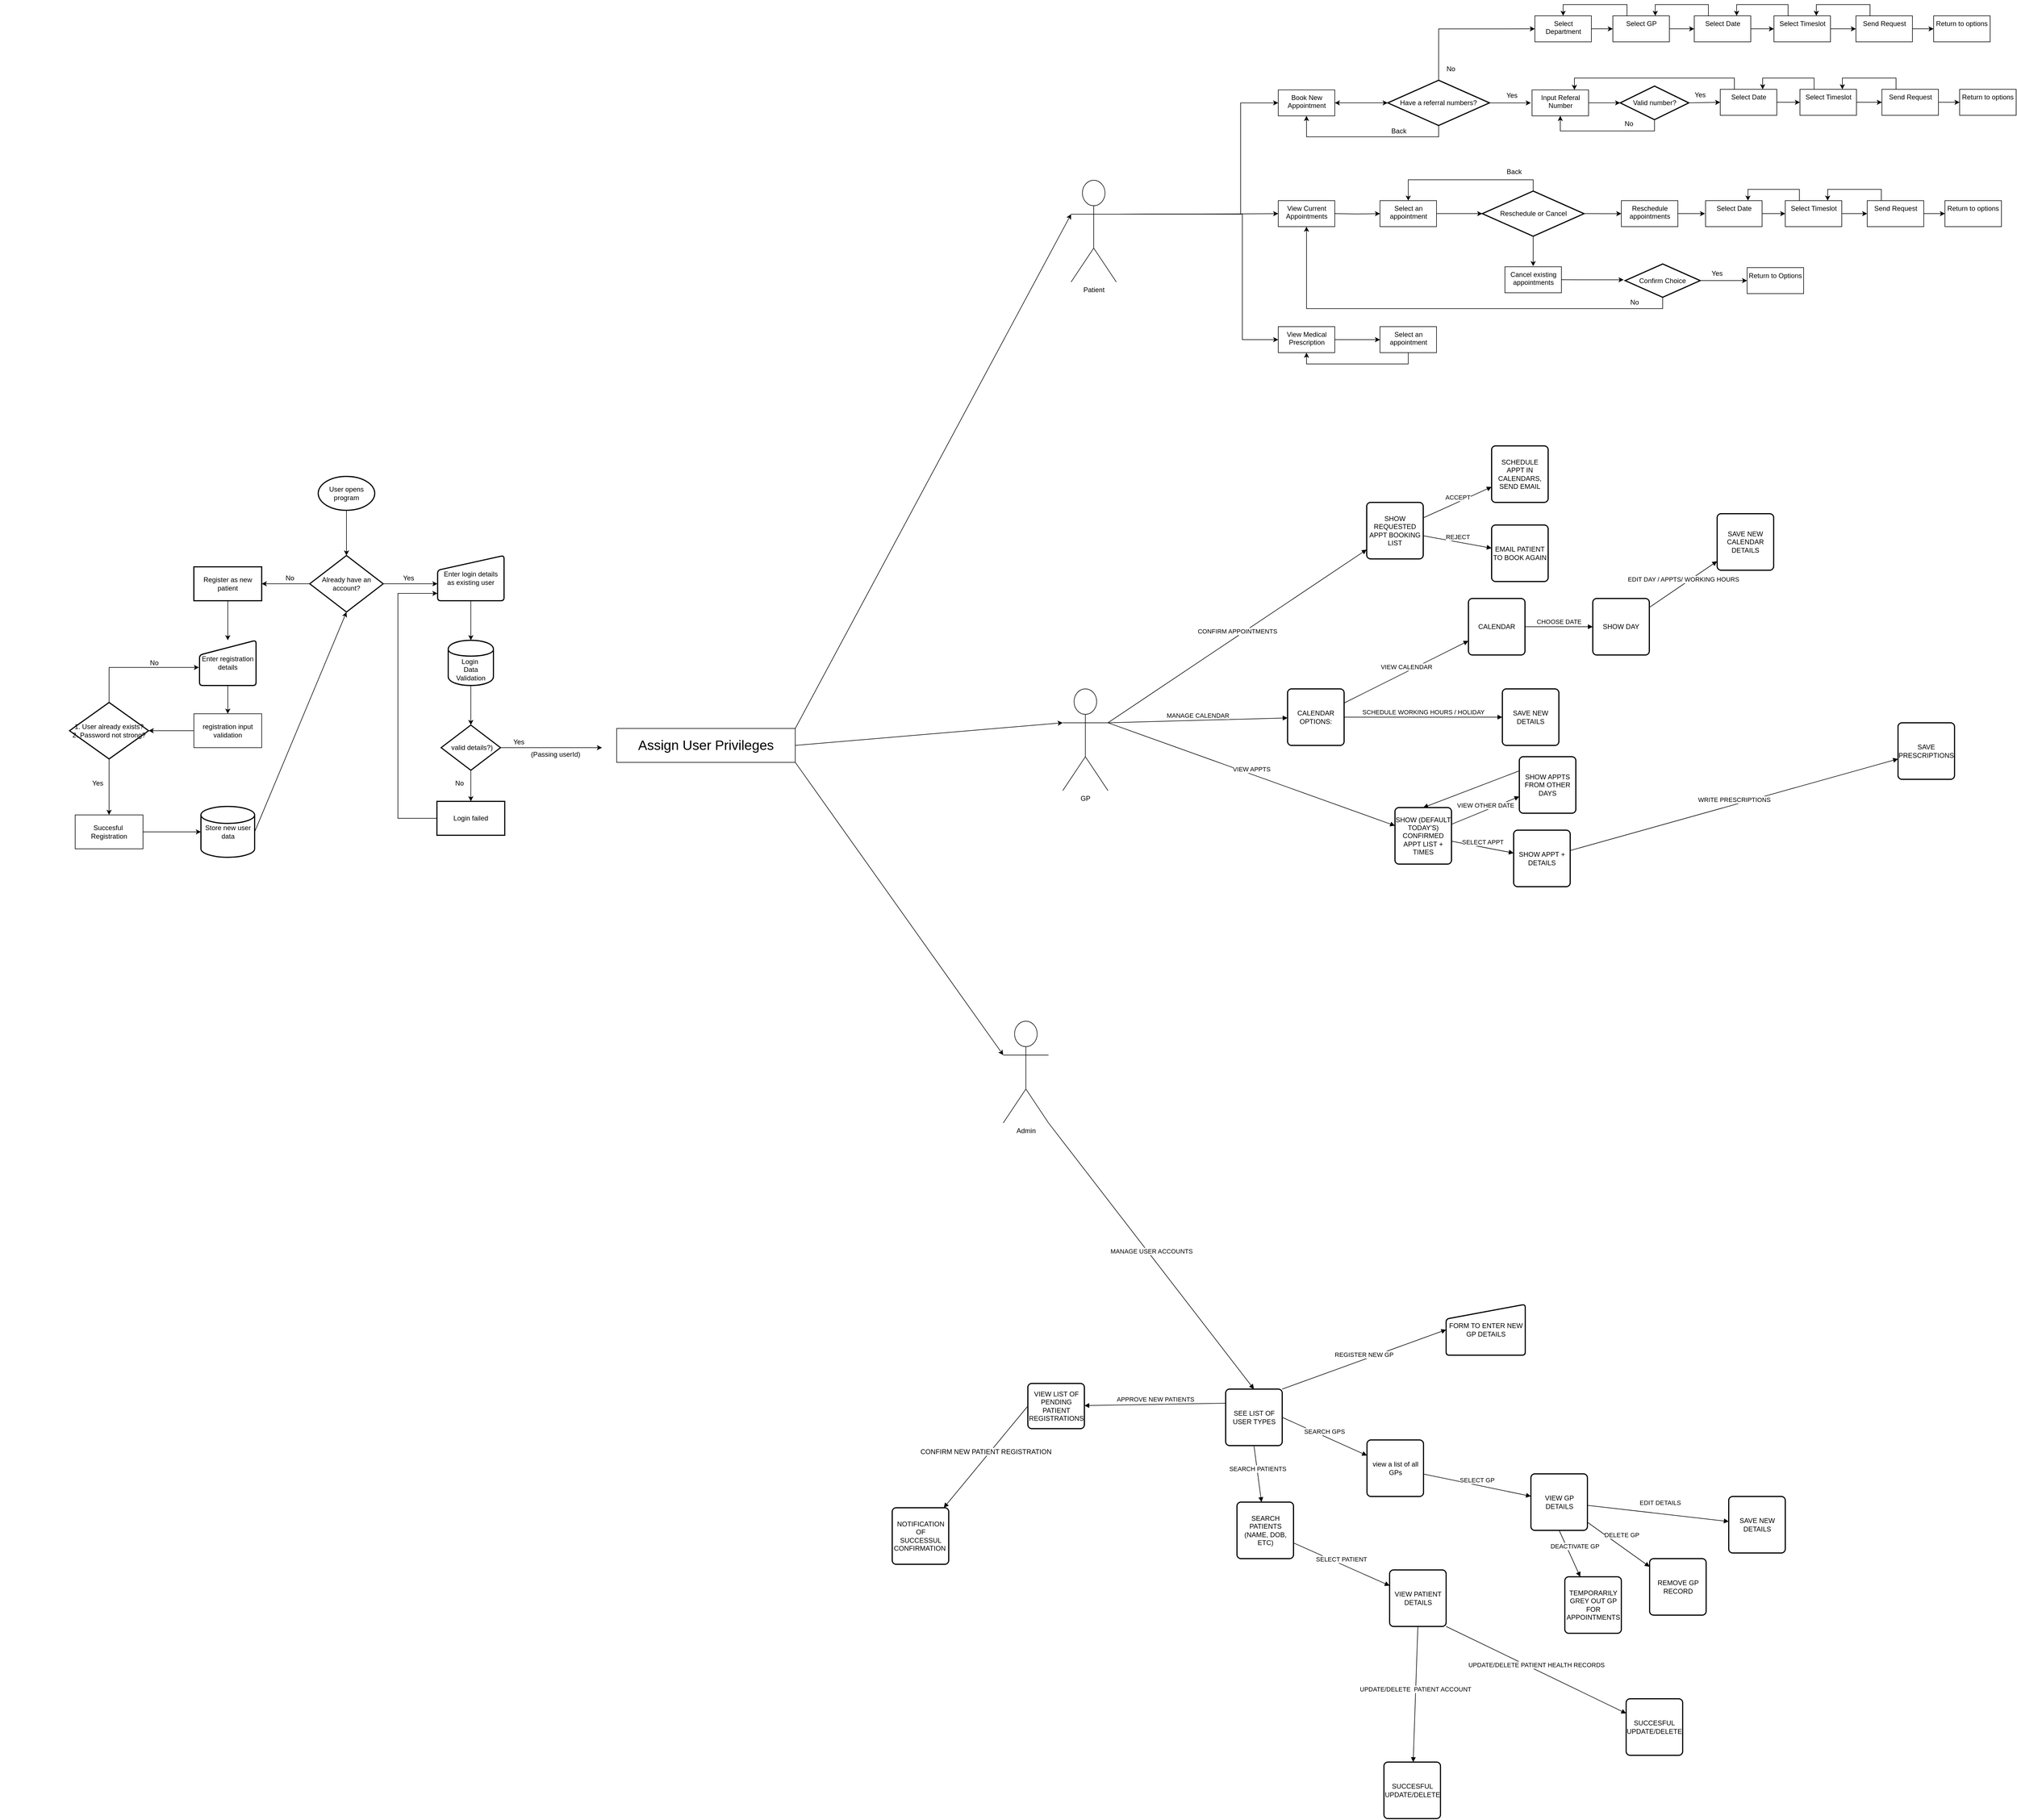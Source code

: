 <mxfile version="14.1.1" type="device"><diagram id="C5RBs43oDa-KdzZeNtuy" name="Page-1"><mxGraphModel dx="3787" dy="-200" grid="0" gridSize="10" guides="1" tooltips="1" connect="1" arrows="1" fold="1" page="1" pageScale="1" pageWidth="1169" pageHeight="827" math="0" shadow="0"><root><mxCell id="WIyWlLk6GJQsqaUBKTNV-0"/><mxCell id="WIyWlLk6GJQsqaUBKTNV-1" style="" parent="WIyWlLk6GJQsqaUBKTNV-0"/><mxCell id="ha2oRqozHU_V52BWfn8i-13" value="" style="edgeStyle=orthogonalEdgeStyle;rounded=0;orthogonalLoop=1;jettySize=auto;html=1;" parent="WIyWlLk6GJQsqaUBKTNV-1" source="ha2oRqozHU_V52BWfn8i-0" target="ha2oRqozHU_V52BWfn8i-11" edge="1"><mxGeometry relative="1" as="geometry"/></mxCell><mxCell id="ha2oRqozHU_V52BWfn8i-0" value="User opens program" style="strokeWidth=2;html=1;shape=mxgraph.flowchart.start_1;whiteSpace=wrap;" parent="WIyWlLk6GJQsqaUBKTNV-1" vertex="1"><mxGeometry x="-693" y="1708" width="100" height="60" as="geometry"/></mxCell><mxCell id="ha2oRqozHU_V52BWfn8i-20" value="" style="edgeStyle=orthogonalEdgeStyle;rounded=0;orthogonalLoop=1;jettySize=auto;html=1;" parent="WIyWlLk6GJQsqaUBKTNV-1" source="ha2oRqozHU_V52BWfn8i-11" target="ha2oRqozHU_V52BWfn8i-19" edge="1"><mxGeometry relative="1" as="geometry"/></mxCell><mxCell id="ha2oRqozHU_V52BWfn8i-22" value="" style="edgeStyle=orthogonalEdgeStyle;rounded=0;orthogonalLoop=1;jettySize=auto;html=1;entryX=-0.002;entryY=0.625;entryDx=0;entryDy=0;entryPerimeter=0;" parent="WIyWlLk6GJQsqaUBKTNV-1" source="ha2oRqozHU_V52BWfn8i-11" target="ha2oRqozHU_V52BWfn8i-66" edge="1"><mxGeometry relative="1" as="geometry"><mxPoint x="-493" y="1898" as="targetPoint"/></mxGeometry></mxCell><mxCell id="ha2oRqozHU_V52BWfn8i-11" value="Already have an account?" style="strokeWidth=2;html=1;shape=mxgraph.flowchart.decision;whiteSpace=wrap;" parent="WIyWlLk6GJQsqaUBKTNV-1" vertex="1"><mxGeometry x="-708" y="1848" width="130" height="100" as="geometry"/></mxCell><mxCell id="ha2oRqozHU_V52BWfn8i-24" value="" style="edgeStyle=orthogonalEdgeStyle;rounded=0;orthogonalLoop=1;jettySize=auto;html=1;entryX=0.5;entryY=0;entryDx=0;entryDy=0;" parent="WIyWlLk6GJQsqaUBKTNV-1" source="ha2oRqozHU_V52BWfn8i-19" target="ha2oRqozHU_V52BWfn8i-25" edge="1"><mxGeometry relative="1" as="geometry"><mxPoint x="-853" y="1998" as="targetPoint"/></mxGeometry></mxCell><mxCell id="ha2oRqozHU_V52BWfn8i-19" value="Register as new patient" style="whiteSpace=wrap;html=1;strokeWidth=2;" parent="WIyWlLk6GJQsqaUBKTNV-1" vertex="1"><mxGeometry x="-913" y="1868" width="120" height="60" as="geometry"/></mxCell><mxCell id="ha2oRqozHU_V52BWfn8i-33" value="" style="edgeStyle=orthogonalEdgeStyle;rounded=0;orthogonalLoop=1;jettySize=auto;html=1;exitX=0.5;exitY=1;exitDx=0;exitDy=0;entryX=0.5;entryY=0;entryDx=0;entryDy=0;" parent="WIyWlLk6GJQsqaUBKTNV-1" source="ha2oRqozHU_V52BWfn8i-66" target="ha2oRqozHU_V52BWfn8i-75" edge="1"><mxGeometry relative="1" as="geometry"><mxPoint x="-423" y="1928" as="sourcePoint"/><mxPoint x="-423" y="1998" as="targetPoint"/></mxGeometry></mxCell><mxCell id="ha2oRqozHU_V52BWfn8i-27" value="" style="edgeStyle=orthogonalEdgeStyle;rounded=0;orthogonalLoop=1;jettySize=auto;html=1;entryX=0.5;entryY=0;entryDx=0;entryDy=0;" parent="WIyWlLk6GJQsqaUBKTNV-1" source="pnRQrC9CDRDMa9Q650ak-199" target="ha2oRqozHU_V52BWfn8i-56" edge="1"><mxGeometry relative="1" as="geometry"><mxPoint x="-853" y="2168" as="targetPoint"/></mxGeometry></mxCell><mxCell id="ha2oRqozHU_V52BWfn8i-25" value="Enter registration details" style="html=1;strokeWidth=2;shape=manualInput;whiteSpace=wrap;rounded=1;size=26;arcSize=11;" parent="WIyWlLk6GJQsqaUBKTNV-1" vertex="1"><mxGeometry x="-903" y="1998" width="100" height="80" as="geometry"/></mxCell><mxCell id="ha2oRqozHU_V52BWfn8i-64" value="" style="edgeStyle=orthogonalEdgeStyle;rounded=0;orthogonalLoop=1;jettySize=auto;html=1;endArrow=classic;endFill=1;exitX=0.5;exitY=1;exitDx=0;exitDy=0;entryX=0.5;entryY=0;entryDx=0;entryDy=0;" parent="WIyWlLk6GJQsqaUBKTNV-1" source="ha2oRqozHU_V52BWfn8i-75" target="ha2oRqozHU_V52BWfn8i-74" edge="1"><mxGeometry relative="1" as="geometry"><mxPoint x="-423" y="2078" as="sourcePoint"/><mxPoint x="-423" y="2148" as="targetPoint"/></mxGeometry></mxCell><mxCell id="ha2oRqozHU_V52BWfn8i-36" value="Login failed" style="whiteSpace=wrap;html=1;strokeWidth=2;" parent="WIyWlLk6GJQsqaUBKTNV-1" vertex="1"><mxGeometry x="-483" y="2283" width="120" height="60" as="geometry"/></mxCell><mxCell id="ha2oRqozHU_V52BWfn8i-55" value="Store new user data" style="strokeWidth=2;html=1;shape=mxgraph.flowchart.database;whiteSpace=wrap;" parent="WIyWlLk6GJQsqaUBKTNV-1" vertex="1"><mxGeometry x="-900.5" y="2292" width="95" height="90" as="geometry"/></mxCell><mxCell id="ha2oRqozHU_V52BWfn8i-57" value="" style="edgeStyle=orthogonalEdgeStyle;rounded=0;orthogonalLoop=1;jettySize=auto;html=1;endArrow=classic;endFill=1;" parent="WIyWlLk6GJQsqaUBKTNV-1" source="ha2oRqozHU_V52BWfn8i-56" target="ha2oRqozHU_V52BWfn8i-55" edge="1"><mxGeometry relative="1" as="geometry"/></mxCell><mxCell id="ha2oRqozHU_V52BWfn8i-56" value="&lt;span&gt;Succesful&amp;nbsp;&lt;/span&gt;&lt;br&gt;&lt;span&gt;Registration&lt;/span&gt;" style="rounded=0;whiteSpace=wrap;html=1;" parent="WIyWlLk6GJQsqaUBKTNV-1" vertex="1"><mxGeometry x="-1123" y="2307" width="120" height="60" as="geometry"/></mxCell><mxCell id="ha2oRqozHU_V52BWfn8i-66" value="Enter login details&lt;br&gt;as existing user" style="html=1;strokeWidth=2;shape=manualInput;whiteSpace=wrap;rounded=1;size=26;arcSize=11;" parent="WIyWlLk6GJQsqaUBKTNV-1" vertex="1"><mxGeometry x="-481.75" y="1848" width="117.5" height="80" as="geometry"/></mxCell><mxCell id="ha2oRqozHU_V52BWfn8i-68" value="Yes" style="text;html=1;strokeColor=none;fillColor=none;align=center;verticalAlign=middle;whiteSpace=wrap;rounded=0;" parent="WIyWlLk6GJQsqaUBKTNV-1" vertex="1"><mxGeometry x="-553" y="1878" width="40" height="20" as="geometry"/></mxCell><mxCell id="ha2oRqozHU_V52BWfn8i-76" value="" style="edgeStyle=orthogonalEdgeStyle;rounded=0;orthogonalLoop=1;jettySize=auto;html=1;endArrow=classic;endFill=1;" parent="WIyWlLk6GJQsqaUBKTNV-1" source="ha2oRqozHU_V52BWfn8i-74" target="ha2oRqozHU_V52BWfn8i-36" edge="1"><mxGeometry relative="1" as="geometry"/></mxCell><mxCell id="ha2oRqozHU_V52BWfn8i-74" value="&amp;nbsp;valid details?)" style="rhombus;whiteSpace=wrap;html=1;strokeWidth=2;" parent="WIyWlLk6GJQsqaUBKTNV-1" vertex="1"><mxGeometry x="-475.5" y="2148" width="105" height="80" as="geometry"/></mxCell><mxCell id="ha2oRqozHU_V52BWfn8i-75" value="Login&amp;nbsp;&lt;br&gt;Data&lt;br&gt;Validation" style="shape=cylinder;whiteSpace=wrap;html=1;boundedLbl=1;backgroundOutline=1;strokeWidth=2;" parent="WIyWlLk6GJQsqaUBKTNV-1" vertex="1"><mxGeometry x="-463" y="1998" width="80" height="80" as="geometry"/></mxCell><mxCell id="ha2oRqozHU_V52BWfn8i-77" value="" style="endArrow=classic;html=1;exitX=1;exitY=0.5;exitDx=0;exitDy=0;entryX=0;entryY=0.5;entryDx=0;entryDy=0;" parent="WIyWlLk6GJQsqaUBKTNV-1" source="ha2oRqozHU_V52BWfn8i-74" edge="1"><mxGeometry width="50" height="50" relative="1" as="geometry"><mxPoint x="-466" y="2325" as="sourcePoint"/><mxPoint x="-191" y="2188" as="targetPoint"/></mxGeometry></mxCell><mxCell id="ha2oRqozHU_V52BWfn8i-79" value="No" style="text;html=1;strokeColor=none;fillColor=none;align=center;verticalAlign=middle;whiteSpace=wrap;rounded=0;" parent="WIyWlLk6GJQsqaUBKTNV-1" vertex="1"><mxGeometry x="-463" y="2241" width="40" height="20" as="geometry"/></mxCell><mxCell id="ha2oRqozHU_V52BWfn8i-81" value="No" style="text;html=1;strokeColor=none;fillColor=none;align=center;verticalAlign=middle;whiteSpace=wrap;rounded=0;" parent="WIyWlLk6GJQsqaUBKTNV-1" vertex="1"><mxGeometry x="-763" y="1878" width="40" height="20" as="geometry"/></mxCell><mxCell id="pnRQrC9CDRDMa9Q650ak-1" value="&lt;font style=&quot;font-size: 24px&quot;&gt;Assign User Privileges&lt;/font&gt;" style="rounded=0;whiteSpace=wrap;html=1;" parent="WIyWlLk6GJQsqaUBKTNV-1" vertex="1"><mxGeometry x="-165" y="2154" width="316" height="60" as="geometry"/></mxCell><mxCell id="pnRQrC9CDRDMa9Q650ak-6" value="Patient" style="shape=umlActor;verticalLabelPosition=bottom;verticalAlign=top;html=1;outlineConnect=0;" parent="WIyWlLk6GJQsqaUBKTNV-1" vertex="1"><mxGeometry x="639" y="1184" width="80" height="180" as="geometry"/></mxCell><mxCell id="pnRQrC9CDRDMa9Q650ak-58" value="registration input validation" style="rounded=0;whiteSpace=wrap;html=1;" parent="WIyWlLk6GJQsqaUBKTNV-1" vertex="1"><mxGeometry x="-913" y="2128" width="120" height="60" as="geometry"/></mxCell><mxCell id="pnRQrC9CDRDMa9Q650ak-59" value="" style="edgeStyle=orthogonalEdgeStyle;rounded=0;orthogonalLoop=1;jettySize=auto;html=1;entryX=0.5;entryY=0;entryDx=0;entryDy=0;" parent="WIyWlLk6GJQsqaUBKTNV-1" source="ha2oRqozHU_V52BWfn8i-25" target="pnRQrC9CDRDMa9Q650ak-58" edge="1"><mxGeometry relative="1" as="geometry"><mxPoint x="-853" y="2233" as="targetPoint"/><mxPoint x="-853" y="2078" as="sourcePoint"/></mxGeometry></mxCell><mxCell id="pnRQrC9CDRDMa9Q650ak-203" value="" style="edgeStyle=orthogonalEdgeStyle;rounded=0;orthogonalLoop=1;jettySize=auto;html=1;endArrow=classic;endFill=1;entryX=-0.01;entryY=0.6;entryDx=0;entryDy=0;entryPerimeter=0;" parent="WIyWlLk6GJQsqaUBKTNV-1" source="pnRQrC9CDRDMa9Q650ak-199" target="ha2oRqozHU_V52BWfn8i-25" edge="1"><mxGeometry relative="1" as="geometry"><mxPoint x="-1063" y="1928" as="targetPoint"/><Array as="points"><mxPoint x="-1063" y="2046"/></Array></mxGeometry></mxCell><mxCell id="pnRQrC9CDRDMa9Q650ak-199" value="1. User already exists?&lt;br&gt;2. Password not strong?" style="strokeWidth=2;html=1;shape=mxgraph.flowchart.decision;whiteSpace=wrap;" parent="WIyWlLk6GJQsqaUBKTNV-1" vertex="1"><mxGeometry x="-1133" y="2108" width="140" height="100" as="geometry"/></mxCell><mxCell id="pnRQrC9CDRDMa9Q650ak-200" value="" style="edgeStyle=orthogonalEdgeStyle;rounded=0;orthogonalLoop=1;jettySize=auto;html=1;entryX=1;entryY=0.5;entryDx=0;entryDy=0;entryPerimeter=0;" parent="WIyWlLk6GJQsqaUBKTNV-1" source="pnRQrC9CDRDMa9Q650ak-58" target="pnRQrC9CDRDMa9Q650ak-199" edge="1"><mxGeometry relative="1" as="geometry"><mxPoint x="-1223" y="2288" as="targetPoint"/><mxPoint x="-913" y="2158" as="sourcePoint"/></mxGeometry></mxCell><mxCell id="pnRQrC9CDRDMa9Q650ak-201" value="Yes" style="text;html=1;strokeColor=none;fillColor=none;align=center;verticalAlign=middle;whiteSpace=wrap;rounded=0;" parent="WIyWlLk6GJQsqaUBKTNV-1" vertex="1"><mxGeometry x="-1103" y="2241" width="40" height="20" as="geometry"/></mxCell><mxCell id="pnRQrC9CDRDMa9Q650ak-204" value="No" style="text;html=1;strokeColor=none;fillColor=none;align=center;verticalAlign=middle;whiteSpace=wrap;rounded=0;" parent="WIyWlLk6GJQsqaUBKTNV-1" vertex="1"><mxGeometry x="-1003" y="2028" width="40" height="20" as="geometry"/></mxCell><mxCell id="pnRQrC9CDRDMa9Q650ak-241" value="" style="edgeStyle=orthogonalEdgeStyle;rounded=0;orthogonalLoop=1;jettySize=auto;html=1;endArrow=classic;endFill=1;" parent="WIyWlLk6GJQsqaUBKTNV-1" source="pnRQrC9CDRDMa9Q650ak-240" edge="1"><mxGeometry relative="1" as="geometry"><mxPoint x="1452.37" y="1047.06" as="targetPoint"/></mxGeometry></mxCell><mxCell id="29" value="" style="edgeStyle=orthogonalEdgeStyle;rounded=0;orthogonalLoop=1;jettySize=auto;html=1;strokeColor=#000000;fillColor=#FFFFFF;" parent="WIyWlLk6GJQsqaUBKTNV-1" source="pnRQrC9CDRDMa9Q650ak-240" target="15" edge="1"><mxGeometry relative="1" as="geometry"/></mxCell><mxCell id="pnRQrC9CDRDMa9Q650ak-240" value="Have a referral numbers?" style="rhombus;whiteSpace=wrap;html=1;strokeWidth=2;" parent="WIyWlLk6GJQsqaUBKTNV-1" vertex="1"><mxGeometry x="1199.25" y="1007.06" width="180" height="80" as="geometry"/></mxCell><mxCell id="pnRQrC9CDRDMa9Q650ak-242" value="Yes" style="text;html=1;strokeColor=none;fillColor=none;align=center;verticalAlign=middle;whiteSpace=wrap;rounded=0;" parent="WIyWlLk6GJQsqaUBKTNV-1" vertex="1"><mxGeometry x="1399.25" y="1024.06" width="40" height="20" as="geometry"/></mxCell><mxCell id="pnRQrC9CDRDMa9Q650ak-245" value="No" style="text;html=1;strokeColor=none;fillColor=none;align=center;verticalAlign=middle;whiteSpace=wrap;rounded=0;" parent="WIyWlLk6GJQsqaUBKTNV-1" vertex="1"><mxGeometry x="1291.25" y="977.06" width="40" height="20" as="geometry"/></mxCell><mxCell id="1" value="&lt;font style=&quot;font-size: 24px&quot;&gt;&lt;br&gt;&lt;/font&gt;" style="text;html=1;align=left;verticalAlign=middle;resizable=0;points=[];autosize=1;" parent="WIyWlLk6GJQsqaUBKTNV-1" vertex="1"><mxGeometry x="-1256" y="1832" width="10" height="22" as="geometry"/></mxCell><mxCell id="3" value="" style="endArrow=classic;html=1;exitX=1;exitY=0.5;exitDx=0;exitDy=0;entryX=0.5;entryY=1;entryDx=0;entryDy=0;exitPerimeter=0;entryPerimeter=0;" parent="WIyWlLk6GJQsqaUBKTNV-1" source="ha2oRqozHU_V52BWfn8i-55" target="ha2oRqozHU_V52BWfn8i-11" edge="1"><mxGeometry width="50" height="50" relative="1" as="geometry"><mxPoint x="-413.0" y="2238" as="sourcePoint"/><mxPoint x="-503.0" y="2618" as="targetPoint"/></mxGeometry></mxCell><mxCell id="15" value="Book New Appointment" style="whiteSpace=wrap;html=1;verticalAlign=top;" parent="WIyWlLk6GJQsqaUBKTNV-1" vertex="1"><mxGeometry x="1005.5" y="1024.06" width="100" height="46" as="geometry"/></mxCell><mxCell id="16" value="View Current Appointments" style="whiteSpace=wrap;html=1;verticalAlign=top;" parent="WIyWlLk6GJQsqaUBKTNV-1" vertex="1"><mxGeometry x="1005.5" y="1220.06" width="100" height="46" as="geometry"/></mxCell><mxCell id="17" value="View Medical Prescription" style="whiteSpace=wrap;html=1;verticalAlign=top;" parent="WIyWlLk6GJQsqaUBKTNV-1" vertex="1"><mxGeometry x="1005.5" y="1443" width="100" height="46" as="geometry"/></mxCell><mxCell id="18" value="" style="edgeStyle=orthogonalEdgeStyle;rounded=0;orthogonalLoop=1;jettySize=auto;html=1;endArrow=classic;endFill=1;exitX=1;exitY=0.5;exitDx=0;exitDy=0;entryX=0;entryY=0.5;entryDx=0;entryDy=0;" parent="WIyWlLk6GJQsqaUBKTNV-1" source="15" target="pnRQrC9CDRDMa9Q650ak-240" edge="1"><mxGeometry relative="1" as="geometry"><mxPoint x="1389.25" y="1057.06" as="sourcePoint"/><mxPoint x="1462.37" y="1057.06" as="targetPoint"/></mxGeometry></mxCell><mxCell id="22" value="Select Department" style="whiteSpace=wrap;html=1;verticalAlign=top;" parent="WIyWlLk6GJQsqaUBKTNV-1" vertex="1"><mxGeometry x="1459.5" y="893.06" width="100" height="46" as="geometry"/></mxCell><mxCell id="23" value="Select GP" style="whiteSpace=wrap;html=1;verticalAlign=top;" parent="WIyWlLk6GJQsqaUBKTNV-1" vertex="1"><mxGeometry x="1597.5" y="893.06" width="100" height="46" as="geometry"/></mxCell><mxCell id="24" value="Select Date" style="whiteSpace=wrap;html=1;verticalAlign=top;" parent="WIyWlLk6GJQsqaUBKTNV-1" vertex="1"><mxGeometry x="1741.5" y="893.06" width="100" height="46" as="geometry"/></mxCell><mxCell id="25" value="Select Timeslot" style="whiteSpace=wrap;html=1;verticalAlign=top;" parent="WIyWlLk6GJQsqaUBKTNV-1" vertex="1"><mxGeometry x="1882.5" y="893.06" width="100" height="46" as="geometry"/></mxCell><mxCell id="27" value="Send Request" style="whiteSpace=wrap;html=1;verticalAlign=top;" parent="WIyWlLk6GJQsqaUBKTNV-1" vertex="1"><mxGeometry x="2027.5" y="893.06" width="100" height="46" as="geometry"/></mxCell><mxCell id="30" value="" style="endArrow=classic;html=1;entryX=0;entryY=0.5;entryDx=0;entryDy=0;exitX=1;exitY=0.5;exitDx=0;exitDy=0;" parent="WIyWlLk6GJQsqaUBKTNV-1" source="22" target="23" edge="1"><mxGeometry width="50" height="50" relative="1" as="geometry"><mxPoint x="982.5" y="984.06" as="sourcePoint"/><mxPoint x="1015.5" y="1057.06" as="targetPoint"/></mxGeometry></mxCell><mxCell id="31" value="" style="endArrow=classic;html=1;exitX=1;exitY=0.5;exitDx=0;exitDy=0;" parent="WIyWlLk6GJQsqaUBKTNV-1" source="23" target="24" edge="1"><mxGeometry width="50" height="50" relative="1" as="geometry"><mxPoint x="1569.5" y="926.06" as="sourcePoint"/><mxPoint x="1627.5" y="926.06" as="targetPoint"/></mxGeometry></mxCell><mxCell id="32" value="" style="endArrow=classic;html=1;entryX=0;entryY=0.5;entryDx=0;entryDy=0;exitX=1;exitY=0.5;exitDx=0;exitDy=0;" parent="WIyWlLk6GJQsqaUBKTNV-1" source="24" target="25" edge="1"><mxGeometry width="50" height="50" relative="1" as="geometry"><mxPoint x="1579.5" y="936.06" as="sourcePoint"/><mxPoint x="1637.5" y="936.06" as="targetPoint"/></mxGeometry></mxCell><mxCell id="33" value="" style="endArrow=classic;html=1;entryX=0;entryY=0.5;entryDx=0;entryDy=0;exitX=1;exitY=0.5;exitDx=0;exitDy=0;" parent="WIyWlLk6GJQsqaUBKTNV-1" source="25" target="27" edge="1"><mxGeometry width="50" height="50" relative="1" as="geometry"><mxPoint x="1589.5" y="946.06" as="sourcePoint"/><mxPoint x="1647.5" y="946.06" as="targetPoint"/></mxGeometry></mxCell><mxCell id="35" value="" style="edgeStyle=orthogonalEdgeStyle;rounded=0;orthogonalLoop=1;jettySize=auto;html=1;endArrow=classic;endFill=1;exitX=0.5;exitY=0;exitDx=0;exitDy=0;entryX=0;entryY=0.5;entryDx=0;entryDy=0;" parent="WIyWlLk6GJQsqaUBKTNV-1" source="pnRQrC9CDRDMa9Q650ak-240" target="22" edge="1"><mxGeometry relative="1" as="geometry"><mxPoint x="1115.5" y="1253.06" as="sourcePoint"/><mxPoint x="1137.559" y="1417.06" as="targetPoint"/></mxGeometry></mxCell><mxCell id="36" value="" style="edgeStyle=orthogonalEdgeStyle;rounded=0;orthogonalLoop=1;jettySize=auto;html=1;endArrow=classic;endFill=1;exitX=0.25;exitY=0;exitDx=0;exitDy=0;entryX=0.5;entryY=0;entryDx=0;entryDy=0;" parent="WIyWlLk6GJQsqaUBKTNV-1" source="23" target="22" edge="1"><mxGeometry relative="1" as="geometry"><mxPoint x="1299.25" y="1017.06" as="sourcePoint"/><mxPoint x="1469.5" y="926.06" as="targetPoint"/></mxGeometry></mxCell><mxCell id="37" value="" style="edgeStyle=orthogonalEdgeStyle;rounded=0;orthogonalLoop=1;jettySize=auto;html=1;endArrow=classic;endFill=1;exitX=0.25;exitY=0;exitDx=0;exitDy=0;entryX=0.75;entryY=0;entryDx=0;entryDy=0;" parent="WIyWlLk6GJQsqaUBKTNV-1" source="24" target="23" edge="1"><mxGeometry relative="1" as="geometry"><mxPoint x="1309.25" y="1027.06" as="sourcePoint"/><mxPoint x="1479.5" y="936.06" as="targetPoint"/></mxGeometry></mxCell><mxCell id="38" value="" style="edgeStyle=orthogonalEdgeStyle;rounded=0;orthogonalLoop=1;jettySize=auto;html=1;endArrow=classic;endFill=1;exitX=0.25;exitY=0;exitDx=0;exitDy=0;entryX=0.75;entryY=0;entryDx=0;entryDy=0;" parent="WIyWlLk6GJQsqaUBKTNV-1" source="25" target="24" edge="1"><mxGeometry relative="1" as="geometry"><mxPoint x="1776.5" y="903.06" as="sourcePoint"/><mxPoint x="1682.5" y="903.06" as="targetPoint"/></mxGeometry></mxCell><mxCell id="39" value="" style="edgeStyle=orthogonalEdgeStyle;rounded=0;orthogonalLoop=1;jettySize=auto;html=1;endArrow=classic;endFill=1;exitX=0.25;exitY=0;exitDx=0;exitDy=0;entryX=0.75;entryY=0;entryDx=0;entryDy=0;" parent="WIyWlLk6GJQsqaUBKTNV-1" source="27" target="25" edge="1"><mxGeometry relative="1" as="geometry"><mxPoint x="1917.5" y="903.06" as="sourcePoint"/><mxPoint x="1826.5" y="903.06" as="targetPoint"/></mxGeometry></mxCell><mxCell id="41" value="Return to options" style="whiteSpace=wrap;html=1;verticalAlign=top;" parent="WIyWlLk6GJQsqaUBKTNV-1" vertex="1"><mxGeometry x="2165" y="893.06" width="100" height="46" as="geometry"/></mxCell><mxCell id="43" value="" style="endArrow=classic;html=1;entryX=0;entryY=0.5;entryDx=0;entryDy=0;exitX=1;exitY=0.5;exitDx=0;exitDy=0;" parent="WIyWlLk6GJQsqaUBKTNV-1" source="27" target="41" edge="1"><mxGeometry width="50" height="50" relative="1" as="geometry"><mxPoint x="1992.5" y="926.06" as="sourcePoint"/><mxPoint x="2037.5" y="926.06" as="targetPoint"/></mxGeometry></mxCell><mxCell id="45" value="Select Date" style="whiteSpace=wrap;html=1;verticalAlign=top;" parent="WIyWlLk6GJQsqaUBKTNV-1" vertex="1"><mxGeometry x="1787.5" y="1023.06" width="100" height="46" as="geometry"/></mxCell><mxCell id="46" value="Select Timeslot" style="whiteSpace=wrap;html=1;verticalAlign=top;" parent="WIyWlLk6GJQsqaUBKTNV-1" vertex="1"><mxGeometry x="1928.5" y="1023.06" width="100" height="46" as="geometry"/></mxCell><mxCell id="47" value="Send Request" style="whiteSpace=wrap;html=1;verticalAlign=top;" parent="WIyWlLk6GJQsqaUBKTNV-1" vertex="1"><mxGeometry x="2073.5" y="1023.06" width="100" height="46" as="geometry"/></mxCell><mxCell id="48" value="" style="endArrow=classic;html=1;entryX=0;entryY=0.5;entryDx=0;entryDy=0;exitX=1;exitY=0.5;exitDx=0;exitDy=0;" parent="WIyWlLk6GJQsqaUBKTNV-1" source="45" target="46" edge="1"><mxGeometry width="50" height="50" relative="1" as="geometry"><mxPoint x="1625.5" y="1066.06" as="sourcePoint"/><mxPoint x="1683.5" y="1066.06" as="targetPoint"/></mxGeometry></mxCell><mxCell id="49" value="" style="endArrow=classic;html=1;entryX=0;entryY=0.5;entryDx=0;entryDy=0;exitX=1;exitY=0.5;exitDx=0;exitDy=0;" parent="WIyWlLk6GJQsqaUBKTNV-1" source="46" target="47" edge="1"><mxGeometry width="50" height="50" relative="1" as="geometry"><mxPoint x="1635.5" y="1076.06" as="sourcePoint"/><mxPoint x="1693.5" y="1076.06" as="targetPoint"/></mxGeometry></mxCell><mxCell id="50" value="" style="edgeStyle=orthogonalEdgeStyle;rounded=0;orthogonalLoop=1;jettySize=auto;html=1;endArrow=classic;endFill=1;exitX=0.25;exitY=0;exitDx=0;exitDy=0;entryX=0.75;entryY=0;entryDx=0;entryDy=0;" parent="WIyWlLk6GJQsqaUBKTNV-1" source="46" target="45" edge="1"><mxGeometry relative="1" as="geometry"><mxPoint x="1822.5" y="1031.06" as="sourcePoint"/><mxPoint x="1728.5" y="1031.06" as="targetPoint"/></mxGeometry></mxCell><mxCell id="51" value="" style="edgeStyle=orthogonalEdgeStyle;rounded=0;orthogonalLoop=1;jettySize=auto;html=1;endArrow=classic;endFill=1;exitX=0.25;exitY=0;exitDx=0;exitDy=0;entryX=0.75;entryY=0;entryDx=0;entryDy=0;" parent="WIyWlLk6GJQsqaUBKTNV-1" source="47" target="46" edge="1"><mxGeometry relative="1" as="geometry"><mxPoint x="1963.5" y="1031.06" as="sourcePoint"/><mxPoint x="1872.5" y="1031.06" as="targetPoint"/></mxGeometry></mxCell><mxCell id="52" value="Return to options" style="whiteSpace=wrap;html=1;verticalAlign=top;" parent="WIyWlLk6GJQsqaUBKTNV-1" vertex="1"><mxGeometry x="2211" y="1023.06" width="100" height="46" as="geometry"/></mxCell><mxCell id="53" value="" style="endArrow=classic;html=1;entryX=0;entryY=0.5;entryDx=0;entryDy=0;exitX=1;exitY=0.5;exitDx=0;exitDy=0;" parent="WIyWlLk6GJQsqaUBKTNV-1" source="47" target="52" edge="1"><mxGeometry width="50" height="50" relative="1" as="geometry"><mxPoint x="2038.5" y="1056.06" as="sourcePoint"/><mxPoint x="2083.5" y="1056.06" as="targetPoint"/></mxGeometry></mxCell><mxCell id="55" value="Input Referal Number" style="whiteSpace=wrap;html=1;verticalAlign=top;" parent="WIyWlLk6GJQsqaUBKTNV-1" vertex="1"><mxGeometry x="1454.5" y="1024.06" width="100" height="46" as="geometry"/></mxCell><mxCell id="56" value="" style="endArrow=classic;html=1;entryX=0;entryY=0.5;entryDx=0;entryDy=0;exitX=1;exitY=0.5;exitDx=0;exitDy=0;" parent="WIyWlLk6GJQsqaUBKTNV-1" source="55" target="58" edge="1"><mxGeometry width="50" height="50" relative="1" as="geometry"><mxPoint x="1707.5" y="1054.06" as="sourcePoint"/><mxPoint x="1748.5" y="1054.06" as="targetPoint"/></mxGeometry></mxCell><mxCell id="57" value="" style="edgeStyle=orthogonalEdgeStyle;rounded=0;orthogonalLoop=1;jettySize=auto;html=1;endArrow=classic;endFill=1;exitX=0.25;exitY=0;exitDx=0;exitDy=0;entryX=0.75;entryY=0;entryDx=0;entryDy=0;" parent="WIyWlLk6GJQsqaUBKTNV-1" source="45" target="55" edge="1"><mxGeometry relative="1" as="geometry"><mxPoint x="1632.5" y="903.06" as="sourcePoint"/><mxPoint x="1519.5" y="903.06" as="targetPoint"/></mxGeometry></mxCell><mxCell id="58" value="Valid number?" style="rhombus;whiteSpace=wrap;html=1;strokeWidth=2;" parent="WIyWlLk6GJQsqaUBKTNV-1" vertex="1"><mxGeometry x="1610.5" y="1017.31" width="121.38" height="59.5" as="geometry"/></mxCell><mxCell id="59" value="" style="edgeStyle=orthogonalEdgeStyle;rounded=0;orthogonalLoop=1;jettySize=auto;html=1;endArrow=classic;endFill=1;exitX=0.5;exitY=1;exitDx=0;exitDy=0;entryX=0.5;entryY=1;entryDx=0;entryDy=0;" parent="WIyWlLk6GJQsqaUBKTNV-1" source="pnRQrC9CDRDMa9Q650ak-240" target="15" edge="1"><mxGeometry relative="1" as="geometry"><mxPoint x="1299.25" y="1017.06" as="sourcePoint"/><mxPoint x="1469.5" y="926.06" as="targetPoint"/></mxGeometry></mxCell><mxCell id="60" value="Back" style="text;html=1;strokeColor=none;fillColor=none;align=center;verticalAlign=middle;whiteSpace=wrap;rounded=0;" parent="WIyWlLk6GJQsqaUBKTNV-1" vertex="1"><mxGeometry x="1199.25" y="1087.06" width="40" height="20" as="geometry"/></mxCell><mxCell id="61" value="" style="endArrow=classic;html=1;entryX=0;entryY=0.5;entryDx=0;entryDy=0;exitX=1;exitY=0.5;exitDx=0;exitDy=0;" parent="WIyWlLk6GJQsqaUBKTNV-1" source="58" target="45" edge="1"><mxGeometry width="50" height="50" relative="1" as="geometry"><mxPoint x="1564.5" y="1057.06" as="sourcePoint"/><mxPoint x="1594.5" y="1057.06" as="targetPoint"/></mxGeometry></mxCell><mxCell id="64" value="" style="edgeStyle=orthogonalEdgeStyle;rounded=0;orthogonalLoop=1;jettySize=auto;html=1;endArrow=classic;endFill=1;exitX=0.5;exitY=1;exitDx=0;exitDy=0;entryX=0.5;entryY=1;entryDx=0;entryDy=0;" parent="WIyWlLk6GJQsqaUBKTNV-1" source="58" target="55" edge="1"><mxGeometry relative="1" as="geometry"><mxPoint x="1632.5" y="903.06" as="sourcePoint"/><mxPoint x="1519.5" y="903.06" as="targetPoint"/></mxGeometry></mxCell><mxCell id="65" value="Yes" style="text;html=1;strokeColor=none;fillColor=none;align=center;verticalAlign=middle;whiteSpace=wrap;rounded=0;" parent="WIyWlLk6GJQsqaUBKTNV-1" vertex="1"><mxGeometry x="1731.88" y="1023.06" width="40" height="20" as="geometry"/></mxCell><mxCell id="66" value="No" style="text;html=1;strokeColor=none;fillColor=none;align=center;verticalAlign=middle;whiteSpace=wrap;rounded=0;" parent="WIyWlLk6GJQsqaUBKTNV-1" vertex="1"><mxGeometry x="1605.62" y="1074.06" width="40" height="20" as="geometry"/></mxCell><mxCell id="67" value="Reschedule or Cancel" style="rhombus;whiteSpace=wrap;html=1;strokeWidth=2;" parent="WIyWlLk6GJQsqaUBKTNV-1" vertex="1"><mxGeometry x="1366.5" y="1203.06" width="180" height="80" as="geometry"/></mxCell><mxCell id="68" value="" style="edgeStyle=orthogonalEdgeStyle;rounded=0;orthogonalLoop=1;jettySize=auto;html=1;endArrow=classic;endFill=1;exitX=1;exitY=0.5;exitDx=0;exitDy=0;entryX=0;entryY=0.5;entryDx=0;entryDy=0;" parent="WIyWlLk6GJQsqaUBKTNV-1" source="69" target="67" edge="1"><mxGeometry relative="1" as="geometry"><mxPoint x="1105.5" y="1243.06" as="sourcePoint"/><mxPoint x="1462.37" y="1253.06" as="targetPoint"/></mxGeometry></mxCell><mxCell id="69" value="Select an appointment" style="whiteSpace=wrap;html=1;verticalAlign=top;" parent="WIyWlLk6GJQsqaUBKTNV-1" vertex="1"><mxGeometry x="1185.5" y="1220.06" width="100" height="46" as="geometry"/></mxCell><mxCell id="70" value="" style="edgeStyle=orthogonalEdgeStyle;rounded=0;orthogonalLoop=1;jettySize=auto;html=1;endArrow=classic;endFill=1;exitX=1;exitY=0.5;exitDx=0;exitDy=0;entryX=0;entryY=0.5;entryDx=0;entryDy=0;" parent="WIyWlLk6GJQsqaUBKTNV-1" target="69" edge="1"><mxGeometry relative="1" as="geometry"><mxPoint x="1105.5" y="1243.06" as="sourcePoint"/><mxPoint x="1366.5" y="1243.06" as="targetPoint"/></mxGeometry></mxCell><mxCell id="72" value="" style="edgeStyle=orthogonalEdgeStyle;rounded=0;orthogonalLoop=1;jettySize=auto;html=1;endArrow=classic;endFill=1;exitX=0.5;exitY=0;exitDx=0;exitDy=0;entryX=0.5;entryY=0;entryDx=0;entryDy=0;" parent="WIyWlLk6GJQsqaUBKTNV-1" source="67" target="69" edge="1"><mxGeometry relative="1" as="geometry"><mxPoint x="1299.25" y="1017.06" as="sourcePoint"/><mxPoint x="1469.5" y="926.06" as="targetPoint"/></mxGeometry></mxCell><mxCell id="73" value="Back" style="text;html=1;strokeColor=none;fillColor=none;align=center;verticalAlign=middle;whiteSpace=wrap;rounded=0;" parent="WIyWlLk6GJQsqaUBKTNV-1" vertex="1"><mxGeometry x="1402.5" y="1159.06" width="40" height="20" as="geometry"/></mxCell><mxCell id="74" value="" style="edgeStyle=orthogonalEdgeStyle;rounded=0;orthogonalLoop=1;jettySize=auto;html=1;endArrow=classic;endFill=1;exitX=0.5;exitY=1;exitDx=0;exitDy=0;entryX=0.5;entryY=0;entryDx=0;entryDy=0;" parent="WIyWlLk6GJQsqaUBKTNV-1" source="67" edge="1"><mxGeometry relative="1" as="geometry"><mxPoint x="1295.5" y="1253.06" as="sourcePoint"/><mxPoint x="1456.5" y="1336.06" as="targetPoint"/></mxGeometry></mxCell><mxCell id="75" value="" style="edgeStyle=orthogonalEdgeStyle;rounded=0;orthogonalLoop=1;jettySize=auto;html=1;endArrow=classic;endFill=1;exitX=1;exitY=0.5;exitDx=0;exitDy=0;entryX=0;entryY=0.5;entryDx=0;entryDy=0;" parent="WIyWlLk6GJQsqaUBKTNV-1" source="67" edge="1"><mxGeometry relative="1" as="geometry"><mxPoint x="1466.5" y="1293.06" as="sourcePoint"/><mxPoint x="1612.5" y="1243.06" as="targetPoint"/></mxGeometry></mxCell><mxCell id="76" value="" style="edgeStyle=orthogonalEdgeStyle;rounded=0;orthogonalLoop=1;jettySize=auto;html=1;endArrow=classic;endFill=1;entryX=0;entryY=0.5;entryDx=0;entryDy=0;exitX=1;exitY=0.333;exitDx=0;exitDy=0;exitPerimeter=0;" parent="WIyWlLk6GJQsqaUBKTNV-1" source="pnRQrC9CDRDMa9Q650ak-6" target="15" edge="1"><mxGeometry relative="1" as="geometry"><mxPoint x="972.5" y="966.06" as="sourcePoint"/><mxPoint x="1245.5" y="1230.06" as="targetPoint"/><Array as="points"><mxPoint x="939" y="1244"/><mxPoint x="939" y="1047"/></Array></mxGeometry></mxCell><mxCell id="77" value="Reschedule appointments" style="whiteSpace=wrap;html=1;verticalAlign=top;" parent="WIyWlLk6GJQsqaUBKTNV-1" vertex="1"><mxGeometry x="1612.5" y="1220.06" width="100" height="46" as="geometry"/></mxCell><mxCell id="78" value="Cancel existing appointments" style="whiteSpace=wrap;html=1;verticalAlign=top;" parent="WIyWlLk6GJQsqaUBKTNV-1" vertex="1"><mxGeometry x="1406.5" y="1337.06" width="100" height="46" as="geometry"/></mxCell><mxCell id="80" value="" style="edgeStyle=orthogonalEdgeStyle;rounded=0;orthogonalLoop=1;jettySize=auto;html=1;endArrow=classic;endFill=1;exitX=1;exitY=0.5;exitDx=0;exitDy=0;" parent="WIyWlLk6GJQsqaUBKTNV-1" source="78" edge="1"><mxGeometry relative="1" as="geometry"><mxPoint x="1556.5" y="1253.06" as="sourcePoint"/><mxPoint x="1616.5" y="1360.06" as="targetPoint"/></mxGeometry></mxCell><mxCell id="81" value="Return to Options" style="whiteSpace=wrap;html=1;verticalAlign=top;" parent="WIyWlLk6GJQsqaUBKTNV-1" vertex="1"><mxGeometry x="1835" y="1338.56" width="100" height="46" as="geometry"/></mxCell><mxCell id="82" value="" style="edgeStyle=orthogonalEdgeStyle;rounded=0;orthogonalLoop=1;jettySize=auto;html=1;endArrow=classic;endFill=1;exitX=1;exitY=0.5;exitDx=0;exitDy=0;entryX=0;entryY=0.5;entryDx=0;entryDy=0;" parent="WIyWlLk6GJQsqaUBKTNV-1" source="83" target="81" edge="1"><mxGeometry relative="1" as="geometry"><mxPoint x="1747.5" y="1357.56" as="sourcePoint"/><mxPoint x="1656.5" y="1367.56" as="targetPoint"/></mxGeometry></mxCell><mxCell id="83" value="Confirm Choice" style="rhombus;whiteSpace=wrap;html=1;strokeWidth=2;" parent="WIyWlLk6GJQsqaUBKTNV-1" vertex="1"><mxGeometry x="1619.25" y="1332.06" width="132.75" height="59" as="geometry"/></mxCell><mxCell id="85" value="Yes" style="text;html=1;strokeColor=none;fillColor=none;align=center;verticalAlign=middle;whiteSpace=wrap;rounded=0;" parent="WIyWlLk6GJQsqaUBKTNV-1" vertex="1"><mxGeometry x="1761.5" y="1338.56" width="40" height="20" as="geometry"/></mxCell><mxCell id="86" value="No" style="text;html=1;strokeColor=none;fillColor=none;align=center;verticalAlign=middle;whiteSpace=wrap;rounded=0;" parent="WIyWlLk6GJQsqaUBKTNV-1" vertex="1"><mxGeometry x="1615.5" y="1390.06" width="40" height="20" as="geometry"/></mxCell><mxCell id="87" value="" style="edgeStyle=orthogonalEdgeStyle;rounded=0;orthogonalLoop=1;jettySize=auto;html=1;endArrow=classic;endFill=1;exitX=0.5;exitY=1;exitDx=0;exitDy=0;entryX=0.5;entryY=1;entryDx=0;entryDy=0;" parent="WIyWlLk6GJQsqaUBKTNV-1" source="83" target="16" edge="1"><mxGeometry relative="1" as="geometry"><mxPoint x="1681.19" y="1086.81" as="sourcePoint"/><mxPoint x="1514.5" y="1080.06" as="targetPoint"/></mxGeometry></mxCell><mxCell id="92" value="Select Date" style="whiteSpace=wrap;html=1;verticalAlign=top;" parent="WIyWlLk6GJQsqaUBKTNV-1" vertex="1"><mxGeometry x="1761.5" y="1220.06" width="100" height="46" as="geometry"/></mxCell><mxCell id="93" value="Select Timeslot" style="whiteSpace=wrap;html=1;verticalAlign=top;" parent="WIyWlLk6GJQsqaUBKTNV-1" vertex="1"><mxGeometry x="1902.5" y="1220.06" width="100" height="46" as="geometry"/></mxCell><mxCell id="94" value="Send Request" style="whiteSpace=wrap;html=1;verticalAlign=top;" parent="WIyWlLk6GJQsqaUBKTNV-1" vertex="1"><mxGeometry x="2047.5" y="1220.06" width="100" height="46" as="geometry"/></mxCell><mxCell id="95" value="" style="endArrow=classic;html=1;entryX=0;entryY=0.5;entryDx=0;entryDy=0;exitX=1;exitY=0.5;exitDx=0;exitDy=0;" parent="WIyWlLk6GJQsqaUBKTNV-1" source="92" target="93" edge="1"><mxGeometry width="50" height="50" relative="1" as="geometry"><mxPoint x="1599.5" y="1263.06" as="sourcePoint"/><mxPoint x="1657.5" y="1263.06" as="targetPoint"/></mxGeometry></mxCell><mxCell id="96" value="" style="endArrow=classic;html=1;entryX=0;entryY=0.5;entryDx=0;entryDy=0;exitX=1;exitY=0.5;exitDx=0;exitDy=0;" parent="WIyWlLk6GJQsqaUBKTNV-1" source="93" target="94" edge="1"><mxGeometry width="50" height="50" relative="1" as="geometry"><mxPoint x="1609.5" y="1273.06" as="sourcePoint"/><mxPoint x="1667.5" y="1273.06" as="targetPoint"/></mxGeometry></mxCell><mxCell id="97" value="" style="edgeStyle=orthogonalEdgeStyle;rounded=0;orthogonalLoop=1;jettySize=auto;html=1;endArrow=classic;endFill=1;exitX=0.25;exitY=0;exitDx=0;exitDy=0;entryX=0.75;entryY=0;entryDx=0;entryDy=0;" parent="WIyWlLk6GJQsqaUBKTNV-1" source="93" target="92" edge="1"><mxGeometry relative="1" as="geometry"><mxPoint x="1796.5" y="1228.06" as="sourcePoint"/><mxPoint x="1702.5" y="1228.06" as="targetPoint"/></mxGeometry></mxCell><mxCell id="98" value="" style="edgeStyle=orthogonalEdgeStyle;rounded=0;orthogonalLoop=1;jettySize=auto;html=1;endArrow=classic;endFill=1;exitX=0.25;exitY=0;exitDx=0;exitDy=0;entryX=0.75;entryY=0;entryDx=0;entryDy=0;" parent="WIyWlLk6GJQsqaUBKTNV-1" source="94" target="93" edge="1"><mxGeometry relative="1" as="geometry"><mxPoint x="1937.5" y="1228.06" as="sourcePoint"/><mxPoint x="1846.5" y="1228.06" as="targetPoint"/></mxGeometry></mxCell><mxCell id="99" value="Return to options" style="whiteSpace=wrap;html=1;verticalAlign=top;" parent="WIyWlLk6GJQsqaUBKTNV-1" vertex="1"><mxGeometry x="2185" y="1220.06" width="100" height="46" as="geometry"/></mxCell><mxCell id="100" value="" style="endArrow=classic;html=1;entryX=0;entryY=0.5;entryDx=0;entryDy=0;exitX=1;exitY=0.5;exitDx=0;exitDy=0;" parent="WIyWlLk6GJQsqaUBKTNV-1" source="94" target="99" edge="1"><mxGeometry width="50" height="50" relative="1" as="geometry"><mxPoint x="2012.5" y="1253.06" as="sourcePoint"/><mxPoint x="2057.5" y="1253.06" as="targetPoint"/></mxGeometry></mxCell><mxCell id="101" value="" style="endArrow=classic;html=1;exitX=1;exitY=0.5;exitDx=0;exitDy=0;" parent="WIyWlLk6GJQsqaUBKTNV-1" source="77" edge="1"><mxGeometry width="50" height="50" relative="1" as="geometry"><mxPoint x="1871.5" y="1253.06" as="sourcePoint"/><mxPoint x="1760.5" y="1243.06" as="targetPoint"/></mxGeometry></mxCell><mxCell id="103" value="" style="edgeStyle=orthogonalEdgeStyle;rounded=0;orthogonalLoop=1;jettySize=auto;html=1;endArrow=classic;endFill=1;entryX=0;entryY=0.5;entryDx=0;entryDy=0;exitX=1;exitY=0.333;exitDx=0;exitDy=0;exitPerimeter=0;" parent="WIyWlLk6GJQsqaUBKTNV-1" source="pnRQrC9CDRDMa9Q650ak-6" target="17" edge="1"><mxGeometry relative="1" as="geometry"><mxPoint x="957.5" y="965.06" as="sourcePoint"/><mxPoint x="1015.5" y="1253.06" as="targetPoint"/><Array as="points"><mxPoint x="942" y="1244"/><mxPoint x="942" y="1466"/></Array></mxGeometry></mxCell><mxCell id="105" value="Select an appointment" style="whiteSpace=wrap;html=1;verticalAlign=top;" parent="WIyWlLk6GJQsqaUBKTNV-1" vertex="1"><mxGeometry x="1185.5" y="1443" width="100" height="46" as="geometry"/></mxCell><mxCell id="106" value="" style="edgeStyle=orthogonalEdgeStyle;rounded=0;orthogonalLoop=1;jettySize=auto;html=1;endArrow=classic;endFill=1;exitX=1;exitY=0.5;exitDx=0;exitDy=0;entryX=0;entryY=0.5;entryDx=0;entryDy=0;" parent="WIyWlLk6GJQsqaUBKTNV-1" source="17" target="105" edge="1"><mxGeometry relative="1" as="geometry"><mxPoint x="1115.5" y="1222.0" as="sourcePoint"/><mxPoint x="1195.5" y="1222.0" as="targetPoint"/></mxGeometry></mxCell><mxCell id="107" value="" style="edgeStyle=orthogonalEdgeStyle;rounded=0;orthogonalLoop=1;jettySize=auto;html=1;endArrow=classic;endFill=1;exitX=0.5;exitY=1;exitDx=0;exitDy=0;entryX=0.5;entryY=1;entryDx=0;entryDy=0;" parent="WIyWlLk6GJQsqaUBKTNV-1" source="105" target="17" edge="1"><mxGeometry relative="1" as="geometry"><mxPoint x="1299.25" y="1066" as="sourcePoint"/><mxPoint x="1065.5" y="1049.0" as="targetPoint"/></mxGeometry></mxCell><mxCell id="108" value="" style="edgeStyle=orthogonalEdgeStyle;rounded=0;orthogonalLoop=1;jettySize=auto;html=1;endArrow=classic;endFill=1;exitX=1;exitY=0.333;exitDx=0;exitDy=0;entryX=0;entryY=0.5;entryDx=0;entryDy=0;exitPerimeter=0;" parent="WIyWlLk6GJQsqaUBKTNV-1" source="pnRQrC9CDRDMa9Q650ak-6" target="16" edge="1"><mxGeometry relative="1" as="geometry"><mxPoint x="1115.5" y="1057.06" as="sourcePoint"/><mxPoint x="1209.25" y="1057.06" as="targetPoint"/></mxGeometry></mxCell><mxCell id="110" value="CONFIRM APPOINTMENTS" style="html=1;verticalAlign=bottom;endArrow=block;exitX=1;exitY=0.333;exitDx=0;exitDy=0;exitPerimeter=0;" parent="WIyWlLk6GJQsqaUBKTNV-1" source="153" target="111" edge="1"><mxGeometry width="80" relative="1" as="geometry"><mxPoint x="852.816" y="2244" as="sourcePoint"/><mxPoint x="972" y="1974" as="targetPoint"/></mxGeometry></mxCell><mxCell id="111" value="SHOW REQUESTED APPT BOOKING LIST" style="rounded=1;whiteSpace=wrap;html=1;absoluteArcSize=1;arcSize=14;strokeWidth=2;" parent="WIyWlLk6GJQsqaUBKTNV-1" vertex="1"><mxGeometry x="1162" y="1754" width="100" height="100" as="geometry"/></mxCell><mxCell id="112" value="REJECT" style="html=1;verticalAlign=bottom;endArrow=block;" parent="WIyWlLk6GJQsqaUBKTNV-1" source="111" target="115" edge="1"><mxGeometry width="80" relative="1" as="geometry"><mxPoint x="1383.002" y="2204" as="sourcePoint"/><mxPoint x="1463" y="1884" as="targetPoint"/></mxGeometry></mxCell><mxCell id="113" value="ACCEPT" style="html=1;verticalAlign=bottom;endArrow=block;" parent="WIyWlLk6GJQsqaUBKTNV-1" source="111" target="114" edge="1"><mxGeometry width="80" relative="1" as="geometry"><mxPoint x="1463.002" y="1864" as="sourcePoint"/><mxPoint x="1433" y="1724" as="targetPoint"/></mxGeometry></mxCell><mxCell id="114" value="SCHEDULE APPT IN CALENDARS, SEND EMAIL" style="rounded=1;whiteSpace=wrap;html=1;absoluteArcSize=1;arcSize=14;strokeWidth=2;" parent="WIyWlLk6GJQsqaUBKTNV-1" vertex="1"><mxGeometry x="1383" y="1654" width="100" height="100" as="geometry"/></mxCell><mxCell id="115" value="EMAIL PATIENT TO BOOK AGAIN" style="rounded=1;whiteSpace=wrap;html=1;absoluteArcSize=1;arcSize=14;strokeWidth=2;" parent="WIyWlLk6GJQsqaUBKTNV-1" vertex="1"><mxGeometry x="1383" y="1794" width="100" height="100" as="geometry"/></mxCell><mxCell id="116" value="MANAGE CALENDAR" style="html=1;verticalAlign=bottom;endArrow=block;exitX=1;exitY=0.333;exitDx=0;exitDy=0;exitPerimeter=0;" parent="WIyWlLk6GJQsqaUBKTNV-1" source="153" target="117" edge="1"><mxGeometry width="80" relative="1" as="geometry"><mxPoint x="862" y="2263.231" as="sourcePoint"/><mxPoint x="1072" y="2134" as="targetPoint"/></mxGeometry></mxCell><mxCell id="117" value="CALENDAR OPTIONS:" style="rounded=1;whiteSpace=wrap;html=1;absoluteArcSize=1;arcSize=14;strokeWidth=2;" parent="WIyWlLk6GJQsqaUBKTNV-1" vertex="1"><mxGeometry x="1022" y="2084" width="100" height="100" as="geometry"/></mxCell><mxCell id="118" value="SCHEDULE WORKING HOURS / HOLIDAY" style="html=1;verticalAlign=bottom;endArrow=block;" parent="WIyWlLk6GJQsqaUBKTNV-1" source="117" target="125" edge="1"><mxGeometry width="80" relative="1" as="geometry"><mxPoint x="1222" y="2244.001" as="sourcePoint"/><mxPoint x="1432" y="2164" as="targetPoint"/></mxGeometry></mxCell><mxCell id="119" value="VIEW CALENDAR" style="html=1;verticalAlign=bottom;endArrow=block;" parent="WIyWlLk6GJQsqaUBKTNV-1" source="117" target="120" edge="1"><mxGeometry width="80" relative="1" as="geometry"><mxPoint x="1252" y="2012.461" as="sourcePoint"/><mxPoint x="1392" y="1974" as="targetPoint"/></mxGeometry></mxCell><mxCell id="120" value="CALENDAR" style="rounded=1;whiteSpace=wrap;html=1;absoluteArcSize=1;arcSize=14;strokeWidth=2;" parent="WIyWlLk6GJQsqaUBKTNV-1" vertex="1"><mxGeometry x="1342" y="1924" width="100" height="100" as="geometry"/></mxCell><mxCell id="121" value="CHOOSE DATE" style="html=1;verticalAlign=bottom;endArrow=block;" parent="WIyWlLk6GJQsqaUBKTNV-1" source="120" target="122" edge="1"><mxGeometry width="80" relative="1" as="geometry"><mxPoint x="1532" y="1914" as="sourcePoint"/><mxPoint x="1612" y="1974" as="targetPoint"/></mxGeometry></mxCell><mxCell id="122" value="SHOW DAY" style="rounded=1;whiteSpace=wrap;html=1;absoluteArcSize=1;arcSize=14;strokeWidth=2;" parent="WIyWlLk6GJQsqaUBKTNV-1" vertex="1"><mxGeometry x="1562" y="1924" width="100" height="100" as="geometry"/></mxCell><mxCell id="123" value="EDIT DAY / APPTS/ WORKING HOURS" style="html=1;verticalAlign=bottom;endArrow=block;" parent="WIyWlLk6GJQsqaUBKTNV-1" source="122" target="124" edge="1"><mxGeometry width="80" relative="1" as="geometry"><mxPoint x="1532" y="1934.001" as="sourcePoint"/><mxPoint x="1882" y="1976" as="targetPoint"/></mxGeometry></mxCell><mxCell id="124" value="SAVE NEW CALENDAR DETAILS" style="rounded=1;whiteSpace=wrap;html=1;absoluteArcSize=1;arcSize=14;strokeWidth=2;" parent="WIyWlLk6GJQsqaUBKTNV-1" vertex="1"><mxGeometry x="1782" y="1774" width="100" height="100" as="geometry"/></mxCell><mxCell id="125" value="SAVE NEW DETAILS" style="rounded=1;whiteSpace=wrap;html=1;absoluteArcSize=1;arcSize=14;strokeWidth=2;" parent="WIyWlLk6GJQsqaUBKTNV-1" vertex="1"><mxGeometry x="1402" y="2084" width="100" height="100" as="geometry"/></mxCell><mxCell id="126" value="VIEW APPTS" style="html=1;verticalAlign=bottom;endArrow=block;exitX=1;exitY=0.333;exitDx=0;exitDy=0;exitPerimeter=0;" parent="WIyWlLk6GJQsqaUBKTNV-1" source="153" target="127" edge="1"><mxGeometry width="80" relative="1" as="geometry"><mxPoint x="862" y="2299.556" as="sourcePoint"/><mxPoint x="1042" y="2334" as="targetPoint"/></mxGeometry></mxCell><mxCell id="127" value="SHOW (DEFAULT TODAY'S) CONFIRMED APPT LIST + TIMES" style="rounded=1;whiteSpace=wrap;html=1;absoluteArcSize=1;arcSize=14;strokeWidth=2;fillColor=none;" parent="WIyWlLk6GJQsqaUBKTNV-1" vertex="1"><mxGeometry x="1212" y="2294" width="100" height="100" as="geometry"/></mxCell><mxCell id="129" value="SELECT APPT" style="html=1;verticalAlign=bottom;endArrow=block;" parent="WIyWlLk6GJQsqaUBKTNV-1" source="127" target="130" edge="1"><mxGeometry width="80" relative="1" as="geometry"><mxPoint x="1322" y="2254" as="sourcePoint"/><mxPoint x="1482" y="2334" as="targetPoint"/></mxGeometry></mxCell><mxCell id="130" value="SHOW APPT + DETAILS" style="rounded=1;whiteSpace=wrap;html=1;absoluteArcSize=1;arcSize=14;strokeWidth=2;" parent="WIyWlLk6GJQsqaUBKTNV-1" vertex="1"><mxGeometry x="1422" y="2334" width="100" height="100" as="geometry"/></mxCell><mxCell id="132" value="WRITE PRESCRIPTIONS" style="html=1;verticalAlign=bottom;endArrow=block;" parent="WIyWlLk6GJQsqaUBKTNV-1" source="130" target="133" edge="1"><mxGeometry width="80" relative="1" as="geometry"><mxPoint x="1317" y="2337.784" as="sourcePoint"/><mxPoint x="1572" y="2314" as="targetPoint"/></mxGeometry></mxCell><mxCell id="133" value="SAVE PRESCRIPTIONS" style="rounded=1;whiteSpace=wrap;html=1;absoluteArcSize=1;arcSize=14;strokeWidth=2;" parent="WIyWlLk6GJQsqaUBKTNV-1" vertex="1"><mxGeometry x="2102" y="2144" width="100" height="100" as="geometry"/></mxCell><mxCell id="150" value="VIEW OTHER DATE" style="html=1;verticalAlign=bottom;endArrow=block;" parent="WIyWlLk6GJQsqaUBKTNV-1" source="127" target="151" edge="1"><mxGeometry width="80" relative="1" as="geometry"><mxPoint x="1302" y="2223.524" as="sourcePoint"/><mxPoint x="1472" y="2204" as="targetPoint"/></mxGeometry></mxCell><mxCell id="151" value="SHOW APPTS FROM OTHER DAYS" style="rounded=1;whiteSpace=wrap;html=1;absoluteArcSize=1;arcSize=14;strokeWidth=2;fillColor=none;" parent="WIyWlLk6GJQsqaUBKTNV-1" vertex="1"><mxGeometry x="1432" y="2204" width="100" height="100" as="geometry"/></mxCell><mxCell id="152" value="" style="html=1;verticalAlign=bottom;endArrow=block;entryX=0.5;entryY=0;entryDx=0;entryDy=0;exitX=0;exitY=0.25;exitDx=0;exitDy=0;" parent="WIyWlLk6GJQsqaUBKTNV-1" source="151" target="127" edge="1"><mxGeometry width="80" relative="1" as="geometry"><mxPoint x="1382" y="2254" as="sourcePoint"/><mxPoint x="1392" y="2194.905" as="targetPoint"/></mxGeometry></mxCell><mxCell id="153" value="GP" style="shape=umlActor;verticalLabelPosition=bottom;verticalAlign=top;html=1;outlineConnect=0;" parent="WIyWlLk6GJQsqaUBKTNV-1" vertex="1"><mxGeometry x="624.25" y="2084" width="80" height="180" as="geometry"/></mxCell><mxCell id="215" value="" style="edgeStyle=orthogonalEdgeStyle;rounded=0;orthogonalLoop=1;jettySize=auto;html=1;endArrow=classic;endFill=1;exitX=0;exitY=0.5;exitDx=0;exitDy=0;" parent="WIyWlLk6GJQsqaUBKTNV-1" source="ha2oRqozHU_V52BWfn8i-36" edge="1"><mxGeometry relative="1" as="geometry"><mxPoint x="-482" y="1915" as="targetPoint"/><Array as="points"><mxPoint x="-552" y="2313"/><mxPoint x="-552" y="1915"/></Array><mxPoint x="-1053" y="2118" as="sourcePoint"/></mxGeometry></mxCell><mxCell id="216" value="Yes" style="text;html=1;strokeColor=none;fillColor=none;align=center;verticalAlign=middle;whiteSpace=wrap;rounded=0;" parent="WIyWlLk6GJQsqaUBKTNV-1" vertex="1"><mxGeometry x="-358" y="2168" width="40" height="20" as="geometry"/></mxCell><mxCell id="217" value="Admin" style="shape=umlActor;verticalLabelPosition=bottom;verticalAlign=top;html=1;outlineConnect=0;" parent="WIyWlLk6GJQsqaUBKTNV-1" vertex="1"><mxGeometry x="519" y="2672" width="80" height="180" as="geometry"/></mxCell><mxCell id="218" value="(Passing userId)" style="text;html=1;strokeColor=none;fillColor=none;align=center;verticalAlign=middle;whiteSpace=wrap;rounded=0;" parent="WIyWlLk6GJQsqaUBKTNV-1" vertex="1"><mxGeometry x="-338" y="2190" width="130" height="20" as="geometry"/></mxCell><mxCell id="219" value="" style="endArrow=classic;html=1;entryX=0;entryY=0.333;entryDx=0;entryDy=0;entryPerimeter=0;exitX=1;exitY=0;exitDx=0;exitDy=0;" parent="WIyWlLk6GJQsqaUBKTNV-1" source="pnRQrC9CDRDMa9Q650ak-1" target="pnRQrC9CDRDMa9Q650ak-6" edge="1"><mxGeometry width="50" height="50" relative="1" as="geometry"><mxPoint x="-186" y="1718" as="sourcePoint"/><mxPoint x="-136" y="1668" as="targetPoint"/></mxGeometry></mxCell><mxCell id="220" value="" style="endArrow=classic;html=1;entryX=0;entryY=0.333;entryDx=0;entryDy=0;entryPerimeter=0;exitX=1;exitY=0.5;exitDx=0;exitDy=0;" parent="WIyWlLk6GJQsqaUBKTNV-1" source="pnRQrC9CDRDMa9Q650ak-1" target="153" edge="1"><mxGeometry width="50" height="50" relative="1" as="geometry"><mxPoint x="161" y="2164" as="sourcePoint"/><mxPoint x="649" y="1254" as="targetPoint"/></mxGeometry></mxCell><mxCell id="221" value="" style="endArrow=classic;html=1;entryX=0;entryY=0.333;entryDx=0;entryDy=0;entryPerimeter=0;exitX=1;exitY=1;exitDx=0;exitDy=0;" parent="WIyWlLk6GJQsqaUBKTNV-1" source="pnRQrC9CDRDMa9Q650ak-1" target="217" edge="1"><mxGeometry width="50" height="50" relative="1" as="geometry"><mxPoint x="161" y="2194" as="sourcePoint"/><mxPoint x="634.25" y="2154" as="targetPoint"/></mxGeometry></mxCell><mxCell id="409" value="SEARCH GPS" style="html=1;verticalAlign=bottom;endArrow=block;exitX=1;exitY=0.5;exitDx=0;exitDy=0;" parent="WIyWlLk6GJQsqaUBKTNV-1" source="428" target="414" edge="1"><mxGeometry width="80" relative="1" as="geometry"><mxPoint x="842.5" y="3353" as="sourcePoint"/><mxPoint x="1192.5" y="3473" as="targetPoint"/></mxGeometry></mxCell><mxCell id="411" value="EDIT DETAILS" style="html=1;verticalAlign=bottom;endArrow=block;" parent="WIyWlLk6GJQsqaUBKTNV-1" source="415" target="417" edge="1"><mxGeometry x="0.016" y="9" width="80" relative="1" as="geometry"><mxPoint x="1662.5" y="3705" as="sourcePoint"/><mxPoint x="1802.5" y="3623" as="targetPoint"/><mxPoint y="-1" as="offset"/></mxGeometry></mxCell><mxCell id="412" value="REGISTER NEW GP" style="html=1;verticalAlign=bottom;endArrow=block;entryX=0;entryY=0.5;entryDx=0;entryDy=0;exitX=1;exitY=0;exitDx=0;exitDy=0;" parent="WIyWlLk6GJQsqaUBKTNV-1" source="428" target="418" edge="1"><mxGeometry width="80" relative="1" as="geometry"><mxPoint x="882.5" y="3317" as="sourcePoint"/><mxPoint x="1312.5" y="3353" as="targetPoint"/></mxGeometry></mxCell><mxCell id="413" value="SELECT GP" style="html=1;verticalAlign=bottom;endArrow=block;" parent="WIyWlLk6GJQsqaUBKTNV-1" source="414" target="415" edge="1"><mxGeometry width="80" relative="1" as="geometry"><mxPoint x="1442.5" y="3595" as="sourcePoint"/><mxPoint x="1502.5" y="3523" as="targetPoint"/></mxGeometry></mxCell><mxCell id="414" value="view a list of all GPs" style="rounded=1;whiteSpace=wrap;html=1;absoluteArcSize=1;arcSize=14;strokeWidth=2;" parent="WIyWlLk6GJQsqaUBKTNV-1" vertex="1"><mxGeometry x="1162.5" y="3413" width="100" height="100" as="geometry"/></mxCell><mxCell id="415" value="VIEW GP DETAILS" style="rounded=1;whiteSpace=wrap;html=1;absoluteArcSize=1;arcSize=14;strokeWidth=2;" parent="WIyWlLk6GJQsqaUBKTNV-1" vertex="1"><mxGeometry x="1452.5" y="3473" width="100" height="100" as="geometry"/></mxCell><mxCell id="417" value="SAVE NEW DETAILS" style="rounded=1;whiteSpace=wrap;html=1;absoluteArcSize=1;arcSize=14;strokeWidth=2;" parent="WIyWlLk6GJQsqaUBKTNV-1" vertex="1"><mxGeometry x="1802.5" y="3513" width="100" height="100" as="geometry"/></mxCell><mxCell id="418" value="FORM TO ENTER NEW GP DETAILS" style="html=1;strokeWidth=2;shape=manualInput;whiteSpace=wrap;rounded=1;size=26;arcSize=11;" parent="WIyWlLk6GJQsqaUBKTNV-1" vertex="1"><mxGeometry x="1302.5" y="3173" width="140" height="90" as="geometry"/></mxCell><mxCell id="419" value="SEARCH PATIENTS" style="html=1;verticalAlign=bottom;endArrow=block;exitX=0.5;exitY=1;exitDx=0;exitDy=0;" parent="WIyWlLk6GJQsqaUBKTNV-1" source="428" target="420" edge="1"><mxGeometry width="80" relative="1" as="geometry"><mxPoint x="812.5" y="3403" as="sourcePoint"/><mxPoint x="982.5" y="3572.995" as="targetPoint"/></mxGeometry></mxCell><mxCell id="420" value="SEARCH PATIENTS (NAME, DOB, ETC)" style="rounded=1;whiteSpace=wrap;html=1;absoluteArcSize=1;arcSize=14;strokeWidth=2;" parent="WIyWlLk6GJQsqaUBKTNV-1" vertex="1"><mxGeometry x="932.5" y="3522.995" width="100" height="100" as="geometry"/></mxCell><mxCell id="421" value="SELECT PATIENT" style="html=1;verticalAlign=bottom;endArrow=block;" parent="WIyWlLk6GJQsqaUBKTNV-1" source="420" target="422" edge="1"><mxGeometry width="80" relative="1" as="geometry"><mxPoint x="1152.5" y="3673.005" as="sourcePoint"/><mxPoint x="1242.5" y="3703" as="targetPoint"/></mxGeometry></mxCell><mxCell id="422" value="VIEW PATIENT DETAILS" style="rounded=1;whiteSpace=wrap;html=1;absoluteArcSize=1;arcSize=14;strokeWidth=2;" parent="WIyWlLk6GJQsqaUBKTNV-1" vertex="1"><mxGeometry x="1202.5" y="3643" width="100" height="100" as="geometry"/></mxCell><mxCell id="423" value="DELETE GP" style="html=1;verticalAlign=bottom;endArrow=block;" parent="WIyWlLk6GJQsqaUBKTNV-1" source="415" target="424" edge="1"><mxGeometry x="0.016" y="9" width="80" relative="1" as="geometry"><mxPoint x="1562.5" y="3538.714" as="sourcePoint"/><mxPoint x="1712.5" y="3673" as="targetPoint"/><mxPoint y="-1" as="offset"/></mxGeometry></mxCell><mxCell id="424" value="REMOVE GP RECORD" style="rounded=1;whiteSpace=wrap;html=1;absoluteArcSize=1;arcSize=14;strokeWidth=2;" parent="WIyWlLk6GJQsqaUBKTNV-1" vertex="1"><mxGeometry x="1662.5" y="3623" width="100" height="100" as="geometry"/></mxCell><mxCell id="425" value="UPDATE/DELETE PATIENT HEALTH RECORDS" style="html=1;verticalAlign=bottom;endArrow=block;exitX=1;exitY=1;exitDx=0;exitDy=0;" parent="WIyWlLk6GJQsqaUBKTNV-1" source="422" target="426" edge="1"><mxGeometry width="80" relative="1" as="geometry"><mxPoint x="1302.5" y="3712.998" as="sourcePoint"/><mxPoint x="1512.5" y="3820.78" as="targetPoint"/></mxGeometry></mxCell><mxCell id="426" value="SUCCESFUL UPDATE/DELETE" style="rounded=1;whiteSpace=wrap;html=1;absoluteArcSize=1;arcSize=14;strokeWidth=2;" parent="WIyWlLk6GJQsqaUBKTNV-1" vertex="1"><mxGeometry x="1621" y="3871" width="100" height="100" as="geometry"/></mxCell><mxCell id="427" value="MANAGE USER ACCOUNTS" style="html=1;verticalAlign=bottom;endArrow=block;exitX=1;exitY=1;exitDx=0;exitDy=0;entryX=0.5;entryY=0;entryDx=0;entryDy=0;exitPerimeter=0;" parent="WIyWlLk6GJQsqaUBKTNV-1" source="217" target="428" edge="1"><mxGeometry width="80" relative="1" as="geometry"><mxPoint x="712.8" y="3016" as="sourcePoint"/><mxPoint x="532.5" y="3343" as="targetPoint"/></mxGeometry></mxCell><mxCell id="428" value="SEE LIST OF USER TYPES" style="rounded=1;whiteSpace=wrap;html=1;absoluteArcSize=1;arcSize=14;strokeWidth=2;" parent="WIyWlLk6GJQsqaUBKTNV-1" vertex="1"><mxGeometry x="912.5" y="3323" width="100" height="100" as="geometry"/></mxCell><mxCell id="429" value="UPDATE/DELETE&amp;nbsp; PATIENT ACCOUNT" style="html=1;verticalAlign=bottom;endArrow=block;exitX=0.5;exitY=1;exitDx=0;exitDy=0;" parent="WIyWlLk6GJQsqaUBKTNV-1" source="422" target="430" edge="1"><mxGeometry width="80" relative="1" as="geometry"><mxPoint x="1142.5" y="3813" as="sourcePoint"/><mxPoint x="1352.5" y="3940.78" as="targetPoint"/></mxGeometry></mxCell><mxCell id="430" value="SUCCESFUL UPDATE/DELETE" style="rounded=1;whiteSpace=wrap;html=1;absoluteArcSize=1;arcSize=14;strokeWidth=2;" parent="WIyWlLk6GJQsqaUBKTNV-1" vertex="1"><mxGeometry x="1192.5" y="3983" width="100" height="100" as="geometry"/></mxCell><mxCell id="435" value="DEACTIVATE GP" style="html=1;verticalAlign=bottom;endArrow=block;exitX=0.5;exitY=1;exitDx=0;exitDy=0;" parent="WIyWlLk6GJQsqaUBKTNV-1" source="415" target="436" edge="1"><mxGeometry x="0.016" y="9" width="80" relative="1" as="geometry"><mxPoint x="1402.5" y="3590.854" as="sourcePoint"/><mxPoint x="1562.5" y="3705.14" as="targetPoint"/><mxPoint y="-1" as="offset"/></mxGeometry></mxCell><mxCell id="436" value="TEMPORARILY GREY OUT GP FOR APPOINTMENTS" style="rounded=1;whiteSpace=wrap;html=1;absoluteArcSize=1;arcSize=14;strokeWidth=2;" parent="WIyWlLk6GJQsqaUBKTNV-1" vertex="1"><mxGeometry x="1512.5" y="3655.14" width="100" height="100" as="geometry"/></mxCell><mxCell id="459" value="APPROVE NEW PATIENTS" style="html=1;verticalAlign=bottom;endArrow=block;exitX=0;exitY=0.25;exitDx=0;exitDy=0;" parent="WIyWlLk6GJQsqaUBKTNV-1" source="428" target="460" edge="1"><mxGeometry width="80" relative="1" as="geometry"><mxPoint x="802.5" y="3073" as="sourcePoint"/><mxPoint x="632.5" y="3230.78" as="targetPoint"/></mxGeometry></mxCell><mxCell id="460" value="VIEW LIST OF PENDING PATIENT REGISTRATIONS" style="rounded=1;whiteSpace=wrap;html=1;absoluteArcSize=1;arcSize=14;strokeWidth=2;" parent="WIyWlLk6GJQsqaUBKTNV-1" vertex="1"><mxGeometry x="562.5" y="3313" width="100" height="80" as="geometry"/></mxCell><mxCell id="461" value="&lt;span style=&quot;font-family: &amp;#34;helvetica&amp;#34; ; font-size: 12px&quot;&gt;CONFIRM NEW PATIENT REGISTRATION&lt;/span&gt;" style="html=1;verticalAlign=bottom;endArrow=block;exitX=0;exitY=0.5;exitDx=0;exitDy=0;" parent="WIyWlLk6GJQsqaUBKTNV-1" source="460" target="462" edge="1"><mxGeometry width="80" relative="1" as="geometry"><mxPoint x="547.5" y="3355.14" as="sourcePoint"/><mxPoint x="407.5" y="3655.135" as="targetPoint"/></mxGeometry></mxCell><mxCell id="462" value="NOTIFICATION OF &lt;br&gt;SUCCESSUL CONFIRMATION&amp;nbsp;" style="rounded=1;whiteSpace=wrap;html=1;absoluteArcSize=1;arcSize=14;strokeWidth=2;" parent="WIyWlLk6GJQsqaUBKTNV-1" vertex="1"><mxGeometry x="322.5" y="3532.995" width="100" height="100" as="geometry"/></mxCell><mxCell id="222" value="additonal feature" style="" parent="WIyWlLk6GJQsqaUBKTNV-0" visible="0"/><mxCell id="224" value="SEARCH PATIENTS" style="html=1;verticalAlign=bottom;endArrow=block;fillColor=#53FF38;exitX=1;exitY=0.333;exitDx=0;exitDy=0;exitPerimeter=0;" parent="222" source="153" target="225" edge="1"><mxGeometry width="80" relative="1" as="geometry"><mxPoint x="863" y="2335.999" as="sourcePoint"/><mxPoint x="1050.87" y="2586.865" as="targetPoint"/></mxGeometry></mxCell><mxCell id="225" value="SEARCH PATIENTS (NAME, DOB, ETC)" style="rounded=1;whiteSpace=wrap;html=1;absoluteArcSize=1;arcSize=14;strokeWidth=2;fillColor=none;" parent="222" vertex="1"><mxGeometry x="993" y="2426.865" width="100" height="100" as="geometry"/></mxCell><mxCell id="226" value="SELECT PATIENT" style="html=1;verticalAlign=bottom;endArrow=block;" parent="222" source="225" target="227" edge="1"><mxGeometry width="80" relative="1" as="geometry"><mxPoint x="1220.87" y="2686.875" as="sourcePoint"/><mxPoint x="1310.87" y="2716.87" as="targetPoint"/></mxGeometry></mxCell><mxCell id="227" value="VIEW PATIENT DETAILS" style="rounded=1;whiteSpace=wrap;html=1;absoluteArcSize=1;arcSize=14;strokeWidth=2;fillColor=none;" parent="222" vertex="1"><mxGeometry x="1243" y="2536.87" width="100" height="100" as="geometry"/></mxCell><mxCell id="228" value="VIEW PATIENT RECORDS" style="html=1;verticalAlign=bottom;endArrow=block;" parent="222" source="227" edge="1"><mxGeometry width="80" relative="1" as="geometry"><mxPoint x="1194" y="2569.995" as="sourcePoint"/><mxPoint x="1533" y="2628" as="targetPoint"/></mxGeometry></mxCell><mxCell id="230" value="REMINDERS" style="html=1;verticalAlign=bottom;endArrow=block;exitX=1;exitY=0.333;exitDx=0;exitDy=0;exitPerimeter=0;" parent="222" source="153" target="231" edge="1"><mxGeometry width="80" relative="1" as="geometry"><mxPoint x="739" y="2127" as="sourcePoint"/><mxPoint x="780" y="1745" as="targetPoint"/></mxGeometry></mxCell><mxCell id="231" value="&lt;i&gt;&lt;font style=&quot;font-size: 10px&quot;&gt;YOU HAVE X APPTS TO BE CONFIRMED.&lt;br&gt;YOU NEXT APPT IS AT XX:XX AM ETC&lt;/font&gt;&lt;/i&gt;" style="rounded=1;whiteSpace=wrap;html=1;absoluteArcSize=1;arcSize=14;strokeWidth=2;" parent="222" vertex="1"><mxGeometry x="730" y="1695" width="100" height="100" as="geometry"/></mxCell><mxCell id="232" value="WRITE/EDIT NOTES" style="html=1;verticalAlign=bottom;endArrow=block;" parent="222" target="233" edge="1"><mxGeometry width="80" relative="1" as="geometry"><mxPoint x="1522" y="2357.81" as="sourcePoint"/><mxPoint x="1502" y="2274" as="targetPoint"/></mxGeometry></mxCell><mxCell id="233" value="SAVE CLINICAL NOTES" style="rounded=1;whiteSpace=wrap;html=1;absoluteArcSize=1;arcSize=14;strokeWidth=2;" parent="222" vertex="1"><mxGeometry x="2052" y="2004" width="100" height="100" as="geometry"/></mxCell><mxCell id="234" value="VIEW PATIENT RECORDS" style="html=1;verticalAlign=bottom;endArrow=block;" parent="222" edge="1"><mxGeometry width="80" relative="1" as="geometry"><mxPoint x="1494" y="2434" as="sourcePoint"/><mxPoint x="1560" y="2584" as="targetPoint"/></mxGeometry></mxCell><mxCell id="235" value="ADD REFERRAL" style="html=1;verticalAlign=bottom;endArrow=block;" parent="222" target="236" edge="1"><mxGeometry width="80" relative="1" as="geometry"><mxPoint x="1522" y="2379" as="sourcePoint"/><mxPoint x="1972" y="2294" as="targetPoint"/></mxGeometry></mxCell><mxCell id="236" value="SEARCH + SELECT DOCTOR / HOSPITAL FOR REFERRAL" style="rounded=1;whiteSpace=wrap;html=1;absoluteArcSize=1;arcSize=14;strokeWidth=2;" parent="222" vertex="1"><mxGeometry x="2122" y="2264" width="100" height="100" as="geometry"/></mxCell><mxCell id="237" value="VIEW PREVIOUS MEDICAL HISTORY" style="rounded=1;whiteSpace=wrap;html=1;absoluteArcSize=1;arcSize=14;strokeWidth=2;fillColor=none;" parent="222" vertex="1"><mxGeometry x="1532" y="2584" width="100" height="100" as="geometry"/></mxCell><mxCell id="238" value="FINALISE APPT" style="html=1;verticalAlign=bottom;endArrow=block;" parent="222" target="239" edge="1"><mxGeometry width="80" relative="1" as="geometry"><mxPoint x="1522" y="2389" as="sourcePoint"/><mxPoint x="1892" y="2434" as="targetPoint"/></mxGeometry></mxCell><mxCell id="239" value="NOTES WRITTEN?" style="strokeWidth=2;html=1;shape=mxgraph.flowchart.decision;whiteSpace=wrap;" parent="222" vertex="1"><mxGeometry x="1822" y="2374" width="100" height="100" as="geometry"/></mxCell><mxCell id="240" value="YES" style="html=1;verticalAlign=bottom;endArrow=block;" parent="222" source="239" target="241" edge="1"><mxGeometry width="80" relative="1" as="geometry"><mxPoint x="2002" y="2474.004" as="sourcePoint"/><mxPoint x="2182" y="2384" as="targetPoint"/></mxGeometry></mxCell><mxCell id="241" value="MARK APPT AS DONE. SEND PATIENT NOTES + PRESCRIPTION" style="rounded=1;whiteSpace=wrap;html=1;absoluteArcSize=1;arcSize=14;strokeWidth=2;" parent="222" vertex="1"><mxGeometry x="2042" y="2404" width="100" height="100" as="geometry"/></mxCell><mxCell id="242" value="NO" style="html=1;verticalAlign=bottom;endArrow=block;" parent="222" edge="1"><mxGeometry width="80" relative="1" as="geometry"><mxPoint x="1914.857" y="2474" as="sourcePoint"/><mxPoint x="1522" y="2425.667" as="targetPoint"/><Array as="points"><mxPoint x="1932" y="2494"/><mxPoint x="1592" y="2484"/></Array></mxGeometry></mxCell><mxCell id="463" value="MANAGE EMAILS" style="html=1;verticalAlign=bottom;endArrow=block;exitX=1;exitY=0.333;exitDx=0;exitDy=0;entryX=0;entryY=0.5;entryDx=0;entryDy=0;exitPerimeter=0;" parent="222" target="464" edge="1"><mxGeometry width="80" relative="1" as="geometry"><mxPoint x="599" y="2732" as="sourcePoint"/><mxPoint x="452.5" y="3183" as="targetPoint"/></mxGeometry></mxCell><mxCell id="464" value="VIEW EMAIL OPTIONS" style="rounded=1;whiteSpace=wrap;html=1;absoluteArcSize=1;arcSize=14;strokeWidth=2;" parent="222" vertex="1"><mxGeometry x="780" y="2681.995" width="100" height="100" as="geometry"/></mxCell><mxCell id="465" value="DRAFT EMAIL TO ALL USERS/ PARTICULAR USER TYPES" style="html=1;verticalAlign=bottom;endArrow=block;exitX=1;exitY=0.5;exitDx=0;exitDy=0;entryX=0;entryY=0.5;entryDx=0;entryDy=0;" parent="222" source="464" target="466" edge="1"><mxGeometry x="0.002" y="5" width="80" relative="1" as="geometry"><mxPoint x="852.5" y="2703" as="sourcePoint"/><mxPoint x="632.5" y="2873" as="targetPoint"/><mxPoint x="-1" as="offset"/></mxGeometry></mxCell><mxCell id="466" value="EMAIL FORM" style="rounded=1;whiteSpace=wrap;html=1;absoluteArcSize=1;arcSize=14;strokeWidth=2;" parent="222" vertex="1"><mxGeometry x="1286" y="2714.995" width="100" height="100" as="geometry"/></mxCell><mxCell id="467" value="TRACK MEDICAL SUPPLIES" style="html=1;verticalAlign=bottom;endArrow=block;entryX=0;entryY=0.5;entryDx=0;entryDy=0;exitX=1;exitY=1;exitDx=0;exitDy=0;exitPerimeter=0;" parent="222" target="468" edge="1"><mxGeometry width="80" relative="1" as="geometry"><mxPoint x="599" y="2852" as="sourcePoint"/><mxPoint x="1102.5" y="2718" as="targetPoint"/></mxGeometry></mxCell><mxCell id="468" value="VIEW ALL MEDICINES (INCLUDING DESCRIPTION AND QUANTITIES OF EACH THAT ARE CURRENTLY AVAILABLE)" style="rounded=1;whiteSpace=wrap;html=1;absoluteArcSize=1;arcSize=14;strokeWidth=2;" parent="222" vertex="1"><mxGeometry x="1105" y="2846" width="130" height="120" as="geometry"/></mxCell><mxCell id="469" value="ADD NEW MEDICINE" style="html=1;verticalAlign=bottom;endArrow=block;entryX=0;entryY=0.5;entryDx=0;entryDy=0;exitX=1;exitY=0.5;exitDx=0;exitDy=0;" parent="222" source="468" target="470" edge="1"><mxGeometry width="80" relative="1" as="geometry"><mxPoint x="1742" y="2736" as="sourcePoint"/><mxPoint x="1622" y="2901" as="targetPoint"/></mxGeometry></mxCell><mxCell id="470" value="RECORD MEDICINE RECORD" style="rounded=1;whiteSpace=wrap;html=1;absoluteArcSize=1;arcSize=14;strokeWidth=2;" parent="222" vertex="1"><mxGeometry x="1817" y="2856" width="130" height="100" as="geometry"/></mxCell><mxCell id="471" value="REMOVE EXISTING MEDICINE" style="html=1;verticalAlign=bottom;endArrow=block;entryX=0;entryY=0.5;entryDx=0;entryDy=0;exitX=1;exitY=1;exitDx=0;exitDy=0;" parent="222" source="468" target="472" edge="1"><mxGeometry width="80" relative="1" as="geometry"><mxPoint x="1562" y="3016" as="sourcePoint"/><mxPoint x="1622" y="3031" as="targetPoint"/></mxGeometry></mxCell><mxCell id="472" value="DELETE MEDICINE RECORD" style="rounded=1;whiteSpace=wrap;html=1;absoluteArcSize=1;arcSize=14;strokeWidth=2;" parent="222" vertex="1"><mxGeometry x="1817" y="2986" width="130" height="100" as="geometry"/></mxCell><mxCell id="473" value="EDIT MEDICINE DESCRIPTION OR QUANTITY" style="html=1;verticalAlign=bottom;endArrow=block;entryX=0;entryY=0.5;entryDx=0;entryDy=0;exitX=0.5;exitY=1;exitDx=0;exitDy=0;" parent="222" source="468" target="474" edge="1"><mxGeometry width="80" relative="1" as="geometry"><mxPoint x="1402" y="3096" as="sourcePoint"/><mxPoint x="1462" y="3111" as="targetPoint"/></mxGeometry></mxCell><mxCell id="474" value="UPDATE MEDICINE RECORD" style="rounded=1;whiteSpace=wrap;html=1;absoluteArcSize=1;arcSize=14;strokeWidth=2;" parent="222" vertex="1"><mxGeometry x="1562" y="3086" width="130" height="100" as="geometry"/></mxCell><mxCell id="475" value="TRACK PERFORMANCE OF GP PRACTICE" style="html=1;verticalAlign=bottom;endArrow=block;exitX=0;exitY=1;exitDx=0;exitDy=0;exitPerimeter=0;" parent="222" target="476" edge="1"><mxGeometry width="80" relative="1" as="geometry"><mxPoint x="519" y="2852" as="sourcePoint"/><mxPoint x="442.5" y="3182.995" as="targetPoint"/></mxGeometry></mxCell><mxCell id="476" value="LIST OF METRICS TO TRACK" style="rounded=1;whiteSpace=wrap;html=1;absoluteArcSize=1;arcSize=14;strokeWidth=2;" parent="222" vertex="1"><mxGeometry x="312.5" y="3072.995" width="100" height="100" as="geometry"/></mxCell><mxCell id="477" value="TRACK PRESCRIPTIONS AND MEDICINES" style="html=1;verticalAlign=bottom;endArrow=block;exitX=0.5;exitY=1;exitDx=0;exitDy=0;" parent="222" source="476" target="478" edge="1"><mxGeometry width="80" relative="1" as="geometry"><mxPoint x="462.5" y="3293" as="sourcePoint"/><mxPoint x="292.5" y="3432.995" as="targetPoint"/></mxGeometry></mxCell><mxCell id="478" value="VIEW ALL PRESCRIPTIONS (MOST POPULAR MEDICINE, HOW MANY ACTIVE PRESCRIPTIONS RIGHT NOW, QUANTITIES LEFT OF EACH MEDICINE)&amp;nbsp;" style="rounded=1;whiteSpace=wrap;html=1;absoluteArcSize=1;arcSize=14;strokeWidth=2;" parent="222" vertex="1"><mxGeometry x="102.5" y="3393" width="170" height="100" as="geometry"/></mxCell><mxCell id="479" value="TRACK PATIENTS" style="html=1;verticalAlign=bottom;endArrow=block;exitX=0;exitY=0.5;exitDx=0;exitDy=0;" parent="222" source="476" target="480" edge="1"><mxGeometry width="80" relative="1" as="geometry"><mxPoint x="62.5" y="3002.995" as="sourcePoint"/><mxPoint x="-7.5" y="3262.995" as="targetPoint"/></mxGeometry></mxCell><mxCell id="480" value="VIEW NUMBER OF PATIENT LOG-INS, PREVIOUS QUALITY FEEDBACKS, NUMBER OF APPOINTMENTS)" style="rounded=1;whiteSpace=wrap;html=1;absoluteArcSize=1;arcSize=14;strokeWidth=2;" parent="222" vertex="1"><mxGeometry x="33" y="3093" width="170" height="100" as="geometry"/></mxCell><mxCell id="481" value="TRACK GPS" style="html=1;verticalAlign=bottom;endArrow=block;exitX=0;exitY=0;exitDx=0;exitDy=0;entryX=1;entryY=0.5;entryDx=0;entryDy=0;" parent="222" source="476" target="482" edge="1"><mxGeometry width="80" relative="1" as="geometry"><mxPoint x="62.5" y="2732.995" as="sourcePoint"/><mxPoint x="-7.5" y="2992.995" as="targetPoint"/></mxGeometry></mxCell><mxCell id="482" value="VIEW ALL GPS INCLUDING NUMBER OF ASSIGNED PATIENTS, NUMBER OF APPOINTMENTS BOOKED IN PAST WEEK, NUMBER OF HOLIDAYS TAKEN, ETC." style="rounded=1;whiteSpace=wrap;html=1;absoluteArcSize=1;arcSize=14;strokeWidth=2;" parent="222" vertex="1"><mxGeometry x="56" y="2836" width="170" height="100" as="geometry"/></mxCell><mxCell id="483" value="ASSIGN NEW ADMIN" style="html=1;verticalAlign=bottom;endArrow=block;exitX=0;exitY=0.75;exitDx=0;exitDy=0;" parent="222" target="484" edge="1"><mxGeometry width="80" relative="1" as="geometry"><mxPoint x="912.5" y="3398" as="sourcePoint"/><mxPoint x="742.5" y="3562.995" as="targetPoint"/></mxGeometry></mxCell><mxCell id="484" value="SUCCESSFUL&amp;nbsp; ASSIGNMENT MESSAGE" style="rounded=1;whiteSpace=wrap;html=1;absoluteArcSize=1;arcSize=14;strokeWidth=2;" parent="222" vertex="1"><mxGeometry x="582.5" y="3542.995" width="100" height="100" as="geometry"/></mxCell><mxCell id="485" value="VIEW PAST/UPCOMING APPOINTMENTS" style="html=1;verticalAlign=bottom;endArrow=block;" parent="222" target="486" edge="1"><mxGeometry width="80" relative="1" as="geometry"><mxPoint x="1552.5" y="3508.294" as="sourcePoint"/><mxPoint x="1842.5" y="3483" as="targetPoint"/></mxGeometry></mxCell><mxCell id="486" value="CALENDAR" style="rounded=1;whiteSpace=wrap;html=1;absoluteArcSize=1;arcSize=14;strokeWidth=2;" parent="222" vertex="1"><mxGeometry x="1792.5" y="3373" width="100" height="100" as="geometry"/></mxCell><mxCell id="487" value="SEARCH PATIENTS" style="html=1;verticalAlign=bottom;endArrow=block;exitX=1;exitY=0;exitDx=0;exitDy=0;entryX=0;entryY=0.5;entryDx=0;entryDy=0;" parent="222" target="488" edge="1"><mxGeometry width="80" relative="1" as="geometry"><mxPoint x="1552.5" y="3473" as="sourcePoint"/><mxPoint x="1772.5" y="3272.995" as="targetPoint"/></mxGeometry></mxCell><mxCell id="488" value="ASSIGN PATIENT A NEW GP" style="rounded=1;whiteSpace=wrap;html=1;absoluteArcSize=1;arcSize=14;strokeWidth=2;" parent="222" vertex="1"><mxGeometry x="1722.5" y="3222.995" width="100" height="100" as="geometry"/></mxCell><mxCell id="489" value="ASSIGN NEW GP FOR PATIENT" style="html=1;verticalAlign=bottom;endArrow=block;exitX=0;exitY=0.5;exitDx=0;exitDy=0;" parent="222" target="490" edge="1"><mxGeometry width="80" relative="1" as="geometry"><mxPoint x="1202.5" y="3693" as="sourcePoint"/><mxPoint x="942.5" y="3739.78" as="targetPoint"/></mxGeometry></mxCell><mxCell id="490" value="VIEW PATIENT'S NEW GP" style="rounded=1;whiteSpace=wrap;html=1;absoluteArcSize=1;arcSize=14;strokeWidth=2;" parent="222" vertex="1"><mxGeometry x="818" y="3881" width="100" height="100" as="geometry"/></mxCell><mxCell id="496" value="forgot password?" style="rhombus;whiteSpace=wrap;html=1;strokeWidth=2;" parent="222" vertex="1"><mxGeometry x="-477" y="2372" width="105" height="80" as="geometry"/></mxCell><mxCell id="497" value="send reset email" style="whiteSpace=wrap;html=1;strokeWidth=2;" parent="222" vertex="1"><mxGeometry x="-303" y="2382" width="120" height="60" as="geometry"/></mxCell><mxCell id="498" value="" style="edgeStyle=orthogonalEdgeStyle;rounded=0;orthogonalLoop=1;jettySize=auto;html=1;endArrow=classic;endFill=1;exitX=0.5;exitY=1;exitDx=0;exitDy=0;entryX=0.5;entryY=0;entryDx=0;entryDy=0;" parent="222" target="496" edge="1"><mxGeometry relative="1" as="geometry"><mxPoint x="-423" y="2343" as="sourcePoint"/><mxPoint x="-413" y="2158" as="targetPoint"/></mxGeometry></mxCell><mxCell id="499" value="" style="endArrow=classic;html=1;exitX=1;exitY=0.5;exitDx=0;exitDy=0;" parent="222" source="496" target="497" edge="1"><mxGeometry width="50" height="50" relative="1" as="geometry"><mxPoint x="-360.5" y="2198" as="sourcePoint"/><mxPoint x="-181" y="2198" as="targetPoint"/></mxGeometry></mxCell></root></mxGraphModel></diagram></mxfile>